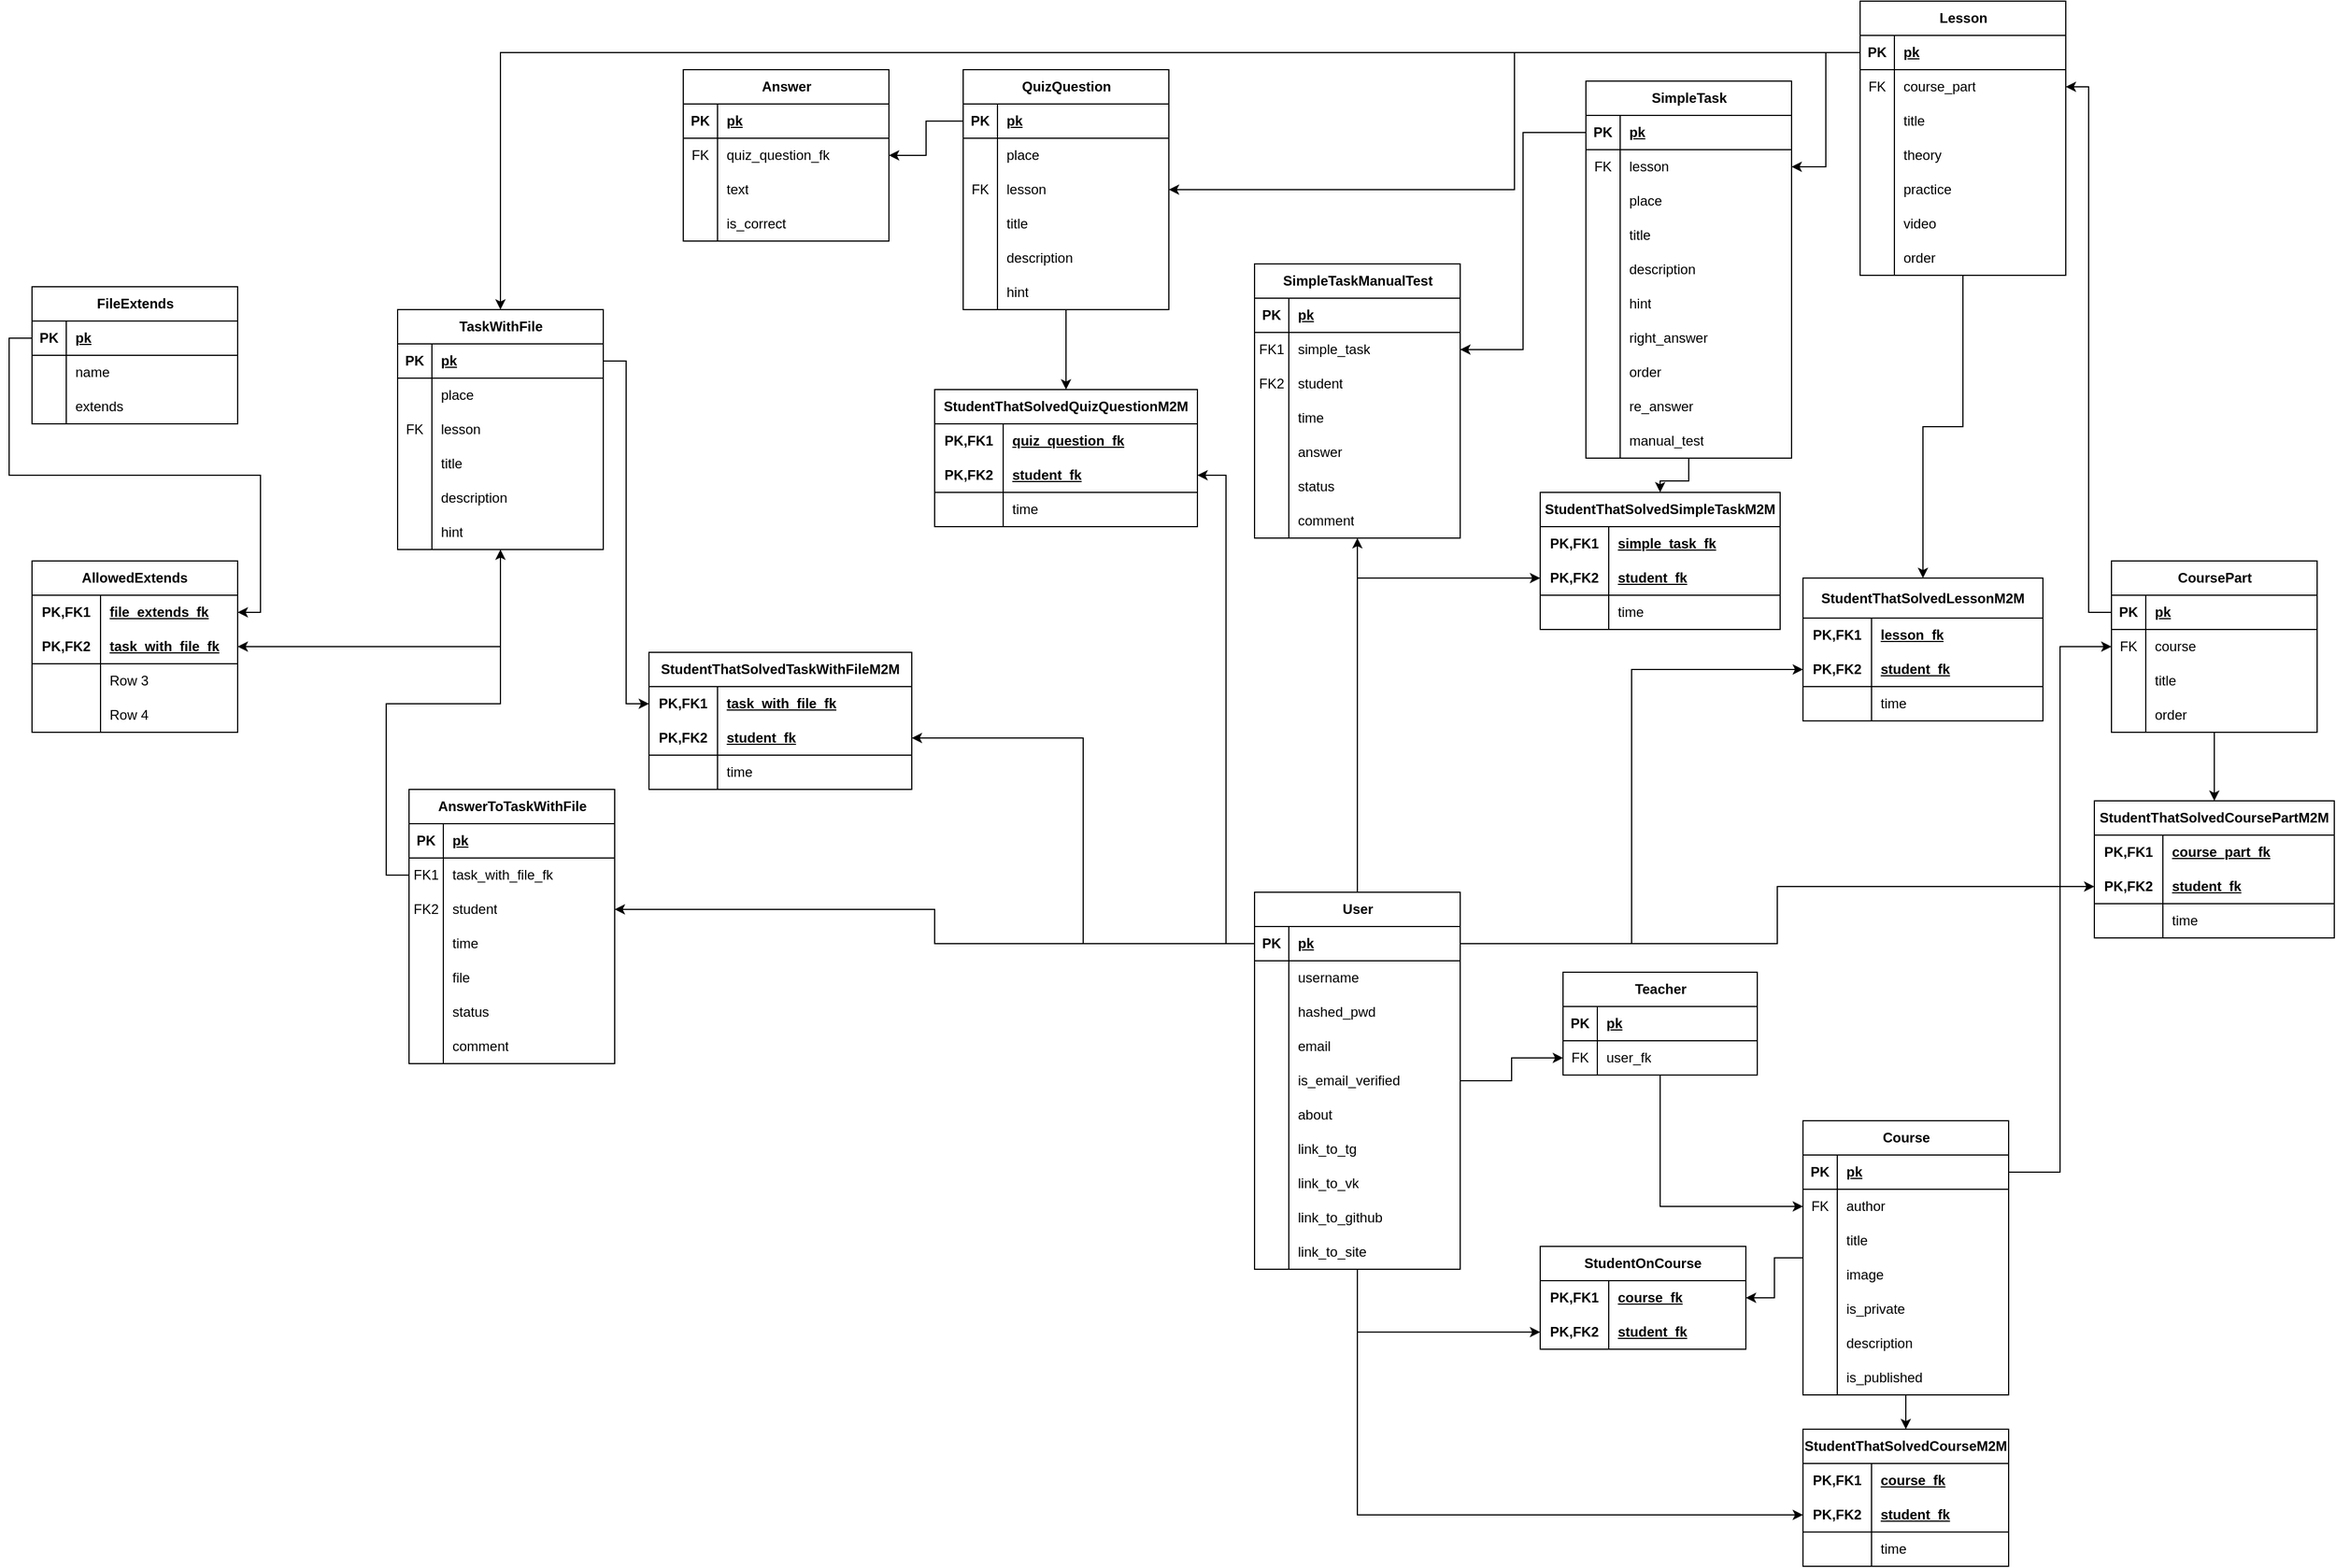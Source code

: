 <mxfile version="24.2.5" type="device">
  <diagram name="Страница — 1" id="YyB0kuaD2LMxFjVZ1RhF">
    <mxGraphModel dx="4506" dy="2739" grid="1" gridSize="10" guides="1" tooltips="1" connect="1" arrows="1" fold="1" page="1" pageScale="1" pageWidth="827" pageHeight="1169" math="0" shadow="0">
      <root>
        <mxCell id="0" />
        <mxCell id="1" parent="0" />
        <mxCell id="7NnXcnj5eJduEVwI1SZE-46" style="edgeStyle=orthogonalEdgeStyle;rounded=0;orthogonalLoop=1;jettySize=auto;html=1;" edge="1" parent="1" source="7NnXcnj5eJduEVwI1SZE-1" target="7NnXcnj5eJduEVwI1SZE-36">
          <mxGeometry relative="1" as="geometry" />
        </mxCell>
        <mxCell id="7NnXcnj5eJduEVwI1SZE-85" style="edgeStyle=orthogonalEdgeStyle;rounded=0;orthogonalLoop=1;jettySize=auto;html=1;" edge="1" parent="1" source="7NnXcnj5eJduEVwI1SZE-1" target="7NnXcnj5eJduEVwI1SZE-74">
          <mxGeometry relative="1" as="geometry" />
        </mxCell>
        <mxCell id="7NnXcnj5eJduEVwI1SZE-115" style="edgeStyle=orthogonalEdgeStyle;rounded=0;orthogonalLoop=1;jettySize=auto;html=1;" edge="1" parent="1" source="7NnXcnj5eJduEVwI1SZE-1" target="7NnXcnj5eJduEVwI1SZE-102">
          <mxGeometry relative="1" as="geometry" />
        </mxCell>
        <mxCell id="7NnXcnj5eJduEVwI1SZE-224" style="edgeStyle=orthogonalEdgeStyle;rounded=0;orthogonalLoop=1;jettySize=auto;html=1;" edge="1" parent="1" source="7NnXcnj5eJduEVwI1SZE-1" target="7NnXcnj5eJduEVwI1SZE-215">
          <mxGeometry relative="1" as="geometry" />
        </mxCell>
        <mxCell id="7NnXcnj5eJduEVwI1SZE-240" style="edgeStyle=orthogonalEdgeStyle;rounded=0;orthogonalLoop=1;jettySize=auto;html=1;" edge="1" parent="1" source="7NnXcnj5eJduEVwI1SZE-1" target="7NnXcnj5eJduEVwI1SZE-225">
          <mxGeometry relative="1" as="geometry" />
        </mxCell>
        <mxCell id="7NnXcnj5eJduEVwI1SZE-1" value="User" style="shape=table;startSize=30;container=1;collapsible=1;childLayout=tableLayout;fixedRows=1;rowLines=0;fontStyle=1;align=center;resizeLast=1;html=1;" vertex="1" parent="1">
          <mxGeometry x="-170" y="40" width="180" height="330" as="geometry" />
        </mxCell>
        <mxCell id="7NnXcnj5eJduEVwI1SZE-2" value="" style="shape=tableRow;horizontal=0;startSize=0;swimlaneHead=0;swimlaneBody=0;fillColor=none;collapsible=0;dropTarget=0;points=[[0,0.5],[1,0.5]];portConstraint=eastwest;top=0;left=0;right=0;bottom=1;" vertex="1" parent="7NnXcnj5eJduEVwI1SZE-1">
          <mxGeometry y="30" width="180" height="30" as="geometry" />
        </mxCell>
        <mxCell id="7NnXcnj5eJduEVwI1SZE-3" value="PK" style="shape=partialRectangle;connectable=0;fillColor=none;top=0;left=0;bottom=0;right=0;fontStyle=1;overflow=hidden;whiteSpace=wrap;html=1;" vertex="1" parent="7NnXcnj5eJduEVwI1SZE-2">
          <mxGeometry width="30" height="30" as="geometry">
            <mxRectangle width="30" height="30" as="alternateBounds" />
          </mxGeometry>
        </mxCell>
        <mxCell id="7NnXcnj5eJduEVwI1SZE-4" value="pk" style="shape=partialRectangle;connectable=0;fillColor=none;top=0;left=0;bottom=0;right=0;align=left;spacingLeft=6;fontStyle=5;overflow=hidden;whiteSpace=wrap;html=1;" vertex="1" parent="7NnXcnj5eJduEVwI1SZE-2">
          <mxGeometry x="30" width="150" height="30" as="geometry">
            <mxRectangle width="150" height="30" as="alternateBounds" />
          </mxGeometry>
        </mxCell>
        <mxCell id="7NnXcnj5eJduEVwI1SZE-5" value="" style="shape=tableRow;horizontal=0;startSize=0;swimlaneHead=0;swimlaneBody=0;fillColor=none;collapsible=0;dropTarget=0;points=[[0,0.5],[1,0.5]];portConstraint=eastwest;top=0;left=0;right=0;bottom=0;" vertex="1" parent="7NnXcnj5eJduEVwI1SZE-1">
          <mxGeometry y="60" width="180" height="30" as="geometry" />
        </mxCell>
        <mxCell id="7NnXcnj5eJduEVwI1SZE-6" value="" style="shape=partialRectangle;connectable=0;fillColor=none;top=0;left=0;bottom=0;right=0;editable=1;overflow=hidden;whiteSpace=wrap;html=1;" vertex="1" parent="7NnXcnj5eJduEVwI1SZE-5">
          <mxGeometry width="30" height="30" as="geometry">
            <mxRectangle width="30" height="30" as="alternateBounds" />
          </mxGeometry>
        </mxCell>
        <mxCell id="7NnXcnj5eJduEVwI1SZE-7" value="username" style="shape=partialRectangle;connectable=0;fillColor=none;top=0;left=0;bottom=0;right=0;align=left;spacingLeft=6;overflow=hidden;whiteSpace=wrap;html=1;" vertex="1" parent="7NnXcnj5eJduEVwI1SZE-5">
          <mxGeometry x="30" width="150" height="30" as="geometry">
            <mxRectangle width="150" height="30" as="alternateBounds" />
          </mxGeometry>
        </mxCell>
        <mxCell id="7NnXcnj5eJduEVwI1SZE-250" value="" style="shape=tableRow;horizontal=0;startSize=0;swimlaneHead=0;swimlaneBody=0;fillColor=none;collapsible=0;dropTarget=0;points=[[0,0.5],[1,0.5]];portConstraint=eastwest;top=0;left=0;right=0;bottom=0;" vertex="1" parent="7NnXcnj5eJduEVwI1SZE-1">
          <mxGeometry y="90" width="180" height="30" as="geometry" />
        </mxCell>
        <mxCell id="7NnXcnj5eJduEVwI1SZE-251" value="" style="shape=partialRectangle;connectable=0;fillColor=none;top=0;left=0;bottom=0;right=0;editable=1;overflow=hidden;whiteSpace=wrap;html=1;" vertex="1" parent="7NnXcnj5eJduEVwI1SZE-250">
          <mxGeometry width="30" height="30" as="geometry">
            <mxRectangle width="30" height="30" as="alternateBounds" />
          </mxGeometry>
        </mxCell>
        <mxCell id="7NnXcnj5eJduEVwI1SZE-252" value="hashed_pwd" style="shape=partialRectangle;connectable=0;fillColor=none;top=0;left=0;bottom=0;right=0;align=left;spacingLeft=6;overflow=hidden;whiteSpace=wrap;html=1;" vertex="1" parent="7NnXcnj5eJduEVwI1SZE-250">
          <mxGeometry x="30" width="150" height="30" as="geometry">
            <mxRectangle width="150" height="30" as="alternateBounds" />
          </mxGeometry>
        </mxCell>
        <mxCell id="7NnXcnj5eJduEVwI1SZE-8" value="" style="shape=tableRow;horizontal=0;startSize=0;swimlaneHead=0;swimlaneBody=0;fillColor=none;collapsible=0;dropTarget=0;points=[[0,0.5],[1,0.5]];portConstraint=eastwest;top=0;left=0;right=0;bottom=0;" vertex="1" parent="7NnXcnj5eJduEVwI1SZE-1">
          <mxGeometry y="120" width="180" height="30" as="geometry" />
        </mxCell>
        <mxCell id="7NnXcnj5eJduEVwI1SZE-9" value="" style="shape=partialRectangle;connectable=0;fillColor=none;top=0;left=0;bottom=0;right=0;editable=1;overflow=hidden;whiteSpace=wrap;html=1;" vertex="1" parent="7NnXcnj5eJduEVwI1SZE-8">
          <mxGeometry width="30" height="30" as="geometry">
            <mxRectangle width="30" height="30" as="alternateBounds" />
          </mxGeometry>
        </mxCell>
        <mxCell id="7NnXcnj5eJduEVwI1SZE-10" value="email" style="shape=partialRectangle;connectable=0;fillColor=none;top=0;left=0;bottom=0;right=0;align=left;spacingLeft=6;overflow=hidden;whiteSpace=wrap;html=1;" vertex="1" parent="7NnXcnj5eJduEVwI1SZE-8">
          <mxGeometry x="30" width="150" height="30" as="geometry">
            <mxRectangle width="150" height="30" as="alternateBounds" />
          </mxGeometry>
        </mxCell>
        <mxCell id="7NnXcnj5eJduEVwI1SZE-11" value="" style="shape=tableRow;horizontal=0;startSize=0;swimlaneHead=0;swimlaneBody=0;fillColor=none;collapsible=0;dropTarget=0;points=[[0,0.5],[1,0.5]];portConstraint=eastwest;top=0;left=0;right=0;bottom=0;" vertex="1" parent="7NnXcnj5eJduEVwI1SZE-1">
          <mxGeometry y="150" width="180" height="30" as="geometry" />
        </mxCell>
        <mxCell id="7NnXcnj5eJduEVwI1SZE-12" value="" style="shape=partialRectangle;connectable=0;fillColor=none;top=0;left=0;bottom=0;right=0;editable=1;overflow=hidden;whiteSpace=wrap;html=1;" vertex="1" parent="7NnXcnj5eJduEVwI1SZE-11">
          <mxGeometry width="30" height="30" as="geometry">
            <mxRectangle width="30" height="30" as="alternateBounds" />
          </mxGeometry>
        </mxCell>
        <mxCell id="7NnXcnj5eJduEVwI1SZE-13" value="is_email_verified" style="shape=partialRectangle;connectable=0;fillColor=none;top=0;left=0;bottom=0;right=0;align=left;spacingLeft=6;overflow=hidden;whiteSpace=wrap;html=1;" vertex="1" parent="7NnXcnj5eJduEVwI1SZE-11">
          <mxGeometry x="30" width="150" height="30" as="geometry">
            <mxRectangle width="150" height="30" as="alternateBounds" />
          </mxGeometry>
        </mxCell>
        <mxCell id="7NnXcnj5eJduEVwI1SZE-14" value="" style="shape=tableRow;horizontal=0;startSize=0;swimlaneHead=0;swimlaneBody=0;fillColor=none;collapsible=0;dropTarget=0;points=[[0,0.5],[1,0.5]];portConstraint=eastwest;top=0;left=0;right=0;bottom=0;" vertex="1" parent="7NnXcnj5eJduEVwI1SZE-1">
          <mxGeometry y="180" width="180" height="30" as="geometry" />
        </mxCell>
        <mxCell id="7NnXcnj5eJduEVwI1SZE-15" value="" style="shape=partialRectangle;connectable=0;fillColor=none;top=0;left=0;bottom=0;right=0;editable=1;overflow=hidden;whiteSpace=wrap;html=1;" vertex="1" parent="7NnXcnj5eJduEVwI1SZE-14">
          <mxGeometry width="30" height="30" as="geometry">
            <mxRectangle width="30" height="30" as="alternateBounds" />
          </mxGeometry>
        </mxCell>
        <mxCell id="7NnXcnj5eJduEVwI1SZE-16" value="about" style="shape=partialRectangle;connectable=0;fillColor=none;top=0;left=0;bottom=0;right=0;align=left;spacingLeft=6;overflow=hidden;whiteSpace=wrap;html=1;" vertex="1" parent="7NnXcnj5eJduEVwI1SZE-14">
          <mxGeometry x="30" width="150" height="30" as="geometry">
            <mxRectangle width="150" height="30" as="alternateBounds" />
          </mxGeometry>
        </mxCell>
        <mxCell id="7NnXcnj5eJduEVwI1SZE-17" value="" style="shape=tableRow;horizontal=0;startSize=0;swimlaneHead=0;swimlaneBody=0;fillColor=none;collapsible=0;dropTarget=0;points=[[0,0.5],[1,0.5]];portConstraint=eastwest;top=0;left=0;right=0;bottom=0;" vertex="1" parent="7NnXcnj5eJduEVwI1SZE-1">
          <mxGeometry y="210" width="180" height="30" as="geometry" />
        </mxCell>
        <mxCell id="7NnXcnj5eJduEVwI1SZE-18" value="" style="shape=partialRectangle;connectable=0;fillColor=none;top=0;left=0;bottom=0;right=0;editable=1;overflow=hidden;whiteSpace=wrap;html=1;" vertex="1" parent="7NnXcnj5eJduEVwI1SZE-17">
          <mxGeometry width="30" height="30" as="geometry">
            <mxRectangle width="30" height="30" as="alternateBounds" />
          </mxGeometry>
        </mxCell>
        <mxCell id="7NnXcnj5eJduEVwI1SZE-19" value="link_to_tg" style="shape=partialRectangle;connectable=0;fillColor=none;top=0;left=0;bottom=0;right=0;align=left;spacingLeft=6;overflow=hidden;whiteSpace=wrap;html=1;" vertex="1" parent="7NnXcnj5eJduEVwI1SZE-17">
          <mxGeometry x="30" width="150" height="30" as="geometry">
            <mxRectangle width="150" height="30" as="alternateBounds" />
          </mxGeometry>
        </mxCell>
        <mxCell id="7NnXcnj5eJduEVwI1SZE-20" value="" style="shape=tableRow;horizontal=0;startSize=0;swimlaneHead=0;swimlaneBody=0;fillColor=none;collapsible=0;dropTarget=0;points=[[0,0.5],[1,0.5]];portConstraint=eastwest;top=0;left=0;right=0;bottom=0;" vertex="1" parent="7NnXcnj5eJduEVwI1SZE-1">
          <mxGeometry y="240" width="180" height="30" as="geometry" />
        </mxCell>
        <mxCell id="7NnXcnj5eJduEVwI1SZE-21" value="" style="shape=partialRectangle;connectable=0;fillColor=none;top=0;left=0;bottom=0;right=0;editable=1;overflow=hidden;whiteSpace=wrap;html=1;" vertex="1" parent="7NnXcnj5eJduEVwI1SZE-20">
          <mxGeometry width="30" height="30" as="geometry">
            <mxRectangle width="30" height="30" as="alternateBounds" />
          </mxGeometry>
        </mxCell>
        <mxCell id="7NnXcnj5eJduEVwI1SZE-22" value="link_to_vk" style="shape=partialRectangle;connectable=0;fillColor=none;top=0;left=0;bottom=0;right=0;align=left;spacingLeft=6;overflow=hidden;whiteSpace=wrap;html=1;" vertex="1" parent="7NnXcnj5eJduEVwI1SZE-20">
          <mxGeometry x="30" width="150" height="30" as="geometry">
            <mxRectangle width="150" height="30" as="alternateBounds" />
          </mxGeometry>
        </mxCell>
        <mxCell id="7NnXcnj5eJduEVwI1SZE-23" value="" style="shape=tableRow;horizontal=0;startSize=0;swimlaneHead=0;swimlaneBody=0;fillColor=none;collapsible=0;dropTarget=0;points=[[0,0.5],[1,0.5]];portConstraint=eastwest;top=0;left=0;right=0;bottom=0;" vertex="1" parent="7NnXcnj5eJduEVwI1SZE-1">
          <mxGeometry y="270" width="180" height="30" as="geometry" />
        </mxCell>
        <mxCell id="7NnXcnj5eJduEVwI1SZE-24" value="" style="shape=partialRectangle;connectable=0;fillColor=none;top=0;left=0;bottom=0;right=0;editable=1;overflow=hidden;whiteSpace=wrap;html=1;" vertex="1" parent="7NnXcnj5eJduEVwI1SZE-23">
          <mxGeometry width="30" height="30" as="geometry">
            <mxRectangle width="30" height="30" as="alternateBounds" />
          </mxGeometry>
        </mxCell>
        <mxCell id="7NnXcnj5eJduEVwI1SZE-25" value="link_to_github" style="shape=partialRectangle;connectable=0;fillColor=none;top=0;left=0;bottom=0;right=0;align=left;spacingLeft=6;overflow=hidden;whiteSpace=wrap;html=1;" vertex="1" parent="7NnXcnj5eJduEVwI1SZE-23">
          <mxGeometry x="30" width="150" height="30" as="geometry">
            <mxRectangle width="150" height="30" as="alternateBounds" />
          </mxGeometry>
        </mxCell>
        <mxCell id="7NnXcnj5eJduEVwI1SZE-29" value="" style="shape=tableRow;horizontal=0;startSize=0;swimlaneHead=0;swimlaneBody=0;fillColor=none;collapsible=0;dropTarget=0;points=[[0,0.5],[1,0.5]];portConstraint=eastwest;top=0;left=0;right=0;bottom=0;" vertex="1" parent="7NnXcnj5eJduEVwI1SZE-1">
          <mxGeometry y="300" width="180" height="30" as="geometry" />
        </mxCell>
        <mxCell id="7NnXcnj5eJduEVwI1SZE-30" value="" style="shape=partialRectangle;connectable=0;fillColor=none;top=0;left=0;bottom=0;right=0;editable=1;overflow=hidden;whiteSpace=wrap;html=1;" vertex="1" parent="7NnXcnj5eJduEVwI1SZE-29">
          <mxGeometry width="30" height="30" as="geometry">
            <mxRectangle width="30" height="30" as="alternateBounds" />
          </mxGeometry>
        </mxCell>
        <mxCell id="7NnXcnj5eJduEVwI1SZE-31" value="link_to_site" style="shape=partialRectangle;connectable=0;fillColor=none;top=0;left=0;bottom=0;right=0;align=left;spacingLeft=6;overflow=hidden;whiteSpace=wrap;html=1;" vertex="1" parent="7NnXcnj5eJduEVwI1SZE-29">
          <mxGeometry x="30" width="150" height="30" as="geometry">
            <mxRectangle width="150" height="30" as="alternateBounds" />
          </mxGeometry>
        </mxCell>
        <mxCell id="7NnXcnj5eJduEVwI1SZE-60" style="edgeStyle=orthogonalEdgeStyle;rounded=0;orthogonalLoop=1;jettySize=auto;html=1;" edge="1" parent="1" source="7NnXcnj5eJduEVwI1SZE-32" target="7NnXcnj5eJduEVwI1SZE-51">
          <mxGeometry relative="1" as="geometry" />
        </mxCell>
        <mxCell id="7NnXcnj5eJduEVwI1SZE-32" value="Teacher" style="shape=table;startSize=30;container=1;collapsible=1;childLayout=tableLayout;fixedRows=1;rowLines=0;fontStyle=1;align=center;resizeLast=1;html=1;" vertex="1" parent="1">
          <mxGeometry x="100" y="110" width="170" height="90" as="geometry" />
        </mxCell>
        <mxCell id="7NnXcnj5eJduEVwI1SZE-33" value="" style="shape=tableRow;horizontal=0;startSize=0;swimlaneHead=0;swimlaneBody=0;fillColor=none;collapsible=0;dropTarget=0;points=[[0,0.5],[1,0.5]];portConstraint=eastwest;top=0;left=0;right=0;bottom=1;" vertex="1" parent="7NnXcnj5eJduEVwI1SZE-32">
          <mxGeometry y="30" width="170" height="30" as="geometry" />
        </mxCell>
        <mxCell id="7NnXcnj5eJduEVwI1SZE-34" value="PK" style="shape=partialRectangle;connectable=0;fillColor=none;top=0;left=0;bottom=0;right=0;fontStyle=1;overflow=hidden;whiteSpace=wrap;html=1;" vertex="1" parent="7NnXcnj5eJduEVwI1SZE-33">
          <mxGeometry width="30" height="30" as="geometry">
            <mxRectangle width="30" height="30" as="alternateBounds" />
          </mxGeometry>
        </mxCell>
        <mxCell id="7NnXcnj5eJduEVwI1SZE-35" value="pk" style="shape=partialRectangle;connectable=0;fillColor=none;top=0;left=0;bottom=0;right=0;align=left;spacingLeft=6;fontStyle=5;overflow=hidden;whiteSpace=wrap;html=1;" vertex="1" parent="7NnXcnj5eJduEVwI1SZE-33">
          <mxGeometry x="30" width="140" height="30" as="geometry">
            <mxRectangle width="140" height="30" as="alternateBounds" />
          </mxGeometry>
        </mxCell>
        <mxCell id="7NnXcnj5eJduEVwI1SZE-36" value="" style="shape=tableRow;horizontal=0;startSize=0;swimlaneHead=0;swimlaneBody=0;fillColor=none;collapsible=0;dropTarget=0;points=[[0,0.5],[1,0.5]];portConstraint=eastwest;top=0;left=0;right=0;bottom=0;" vertex="1" parent="7NnXcnj5eJduEVwI1SZE-32">
          <mxGeometry y="60" width="170" height="30" as="geometry" />
        </mxCell>
        <mxCell id="7NnXcnj5eJduEVwI1SZE-37" value="FK" style="shape=partialRectangle;connectable=0;fillColor=none;top=0;left=0;bottom=0;right=0;editable=1;overflow=hidden;whiteSpace=wrap;html=1;" vertex="1" parent="7NnXcnj5eJduEVwI1SZE-36">
          <mxGeometry width="30" height="30" as="geometry">
            <mxRectangle width="30" height="30" as="alternateBounds" />
          </mxGeometry>
        </mxCell>
        <mxCell id="7NnXcnj5eJduEVwI1SZE-38" value="user_fk" style="shape=partialRectangle;connectable=0;fillColor=none;top=0;left=0;bottom=0;right=0;align=left;spacingLeft=6;overflow=hidden;whiteSpace=wrap;html=1;" vertex="1" parent="7NnXcnj5eJduEVwI1SZE-36">
          <mxGeometry x="30" width="140" height="30" as="geometry">
            <mxRectangle width="140" height="30" as="alternateBounds" />
          </mxGeometry>
        </mxCell>
        <mxCell id="7NnXcnj5eJduEVwI1SZE-84" style="edgeStyle=orthogonalEdgeStyle;rounded=0;orthogonalLoop=1;jettySize=auto;html=1;" edge="1" parent="1" source="7NnXcnj5eJduEVwI1SZE-47" target="7NnXcnj5eJduEVwI1SZE-71">
          <mxGeometry relative="1" as="geometry" />
        </mxCell>
        <mxCell id="7NnXcnj5eJduEVwI1SZE-114" style="edgeStyle=orthogonalEdgeStyle;rounded=0;orthogonalLoop=1;jettySize=auto;html=1;" edge="1" parent="1" source="7NnXcnj5eJduEVwI1SZE-47" target="7NnXcnj5eJduEVwI1SZE-98">
          <mxGeometry relative="1" as="geometry" />
        </mxCell>
        <mxCell id="7NnXcnj5eJduEVwI1SZE-47" value="Course" style="shape=table;startSize=30;container=1;collapsible=1;childLayout=tableLayout;fixedRows=1;rowLines=0;fontStyle=1;align=center;resizeLast=1;html=1;" vertex="1" parent="1">
          <mxGeometry x="310" y="240" width="180" height="240" as="geometry" />
        </mxCell>
        <mxCell id="7NnXcnj5eJduEVwI1SZE-48" value="" style="shape=tableRow;horizontal=0;startSize=0;swimlaneHead=0;swimlaneBody=0;fillColor=none;collapsible=0;dropTarget=0;points=[[0,0.5],[1,0.5]];portConstraint=eastwest;top=0;left=0;right=0;bottom=1;" vertex="1" parent="7NnXcnj5eJduEVwI1SZE-47">
          <mxGeometry y="30" width="180" height="30" as="geometry" />
        </mxCell>
        <mxCell id="7NnXcnj5eJduEVwI1SZE-49" value="PK" style="shape=partialRectangle;connectable=0;fillColor=none;top=0;left=0;bottom=0;right=0;fontStyle=1;overflow=hidden;whiteSpace=wrap;html=1;" vertex="1" parent="7NnXcnj5eJduEVwI1SZE-48">
          <mxGeometry width="30" height="30" as="geometry">
            <mxRectangle width="30" height="30" as="alternateBounds" />
          </mxGeometry>
        </mxCell>
        <mxCell id="7NnXcnj5eJduEVwI1SZE-50" value="pk" style="shape=partialRectangle;connectable=0;fillColor=none;top=0;left=0;bottom=0;right=0;align=left;spacingLeft=6;fontStyle=5;overflow=hidden;whiteSpace=wrap;html=1;" vertex="1" parent="7NnXcnj5eJduEVwI1SZE-48">
          <mxGeometry x="30" width="150" height="30" as="geometry">
            <mxRectangle width="150" height="30" as="alternateBounds" />
          </mxGeometry>
        </mxCell>
        <mxCell id="7NnXcnj5eJduEVwI1SZE-51" value="" style="shape=tableRow;horizontal=0;startSize=0;swimlaneHead=0;swimlaneBody=0;fillColor=none;collapsible=0;dropTarget=0;points=[[0,0.5],[1,0.5]];portConstraint=eastwest;top=0;left=0;right=0;bottom=0;" vertex="1" parent="7NnXcnj5eJduEVwI1SZE-47">
          <mxGeometry y="60" width="180" height="30" as="geometry" />
        </mxCell>
        <mxCell id="7NnXcnj5eJduEVwI1SZE-52" value="FK" style="shape=partialRectangle;connectable=0;fillColor=none;top=0;left=0;bottom=0;right=0;editable=1;overflow=hidden;whiteSpace=wrap;html=1;" vertex="1" parent="7NnXcnj5eJduEVwI1SZE-51">
          <mxGeometry width="30" height="30" as="geometry">
            <mxRectangle width="30" height="30" as="alternateBounds" />
          </mxGeometry>
        </mxCell>
        <mxCell id="7NnXcnj5eJduEVwI1SZE-53" value="author" style="shape=partialRectangle;connectable=0;fillColor=none;top=0;left=0;bottom=0;right=0;align=left;spacingLeft=6;overflow=hidden;whiteSpace=wrap;html=1;" vertex="1" parent="7NnXcnj5eJduEVwI1SZE-51">
          <mxGeometry x="30" width="150" height="30" as="geometry">
            <mxRectangle width="150" height="30" as="alternateBounds" />
          </mxGeometry>
        </mxCell>
        <mxCell id="7NnXcnj5eJduEVwI1SZE-54" value="" style="shape=tableRow;horizontal=0;startSize=0;swimlaneHead=0;swimlaneBody=0;fillColor=none;collapsible=0;dropTarget=0;points=[[0,0.5],[1,0.5]];portConstraint=eastwest;top=0;left=0;right=0;bottom=0;" vertex="1" parent="7NnXcnj5eJduEVwI1SZE-47">
          <mxGeometry y="90" width="180" height="30" as="geometry" />
        </mxCell>
        <mxCell id="7NnXcnj5eJduEVwI1SZE-55" value="" style="shape=partialRectangle;connectable=0;fillColor=none;top=0;left=0;bottom=0;right=0;editable=1;overflow=hidden;whiteSpace=wrap;html=1;" vertex="1" parent="7NnXcnj5eJduEVwI1SZE-54">
          <mxGeometry width="30" height="30" as="geometry">
            <mxRectangle width="30" height="30" as="alternateBounds" />
          </mxGeometry>
        </mxCell>
        <mxCell id="7NnXcnj5eJduEVwI1SZE-56" value="title" style="shape=partialRectangle;connectable=0;fillColor=none;top=0;left=0;bottom=0;right=0;align=left;spacingLeft=6;overflow=hidden;whiteSpace=wrap;html=1;" vertex="1" parent="7NnXcnj5eJduEVwI1SZE-54">
          <mxGeometry x="30" width="150" height="30" as="geometry">
            <mxRectangle width="150" height="30" as="alternateBounds" />
          </mxGeometry>
        </mxCell>
        <mxCell id="7NnXcnj5eJduEVwI1SZE-57" value="" style="shape=tableRow;horizontal=0;startSize=0;swimlaneHead=0;swimlaneBody=0;fillColor=none;collapsible=0;dropTarget=0;points=[[0,0.5],[1,0.5]];portConstraint=eastwest;top=0;left=0;right=0;bottom=0;" vertex="1" parent="7NnXcnj5eJduEVwI1SZE-47">
          <mxGeometry y="120" width="180" height="30" as="geometry" />
        </mxCell>
        <mxCell id="7NnXcnj5eJduEVwI1SZE-58" value="" style="shape=partialRectangle;connectable=0;fillColor=none;top=0;left=0;bottom=0;right=0;editable=1;overflow=hidden;whiteSpace=wrap;html=1;" vertex="1" parent="7NnXcnj5eJduEVwI1SZE-57">
          <mxGeometry width="30" height="30" as="geometry">
            <mxRectangle width="30" height="30" as="alternateBounds" />
          </mxGeometry>
        </mxCell>
        <mxCell id="7NnXcnj5eJduEVwI1SZE-59" value="image" style="shape=partialRectangle;connectable=0;fillColor=none;top=0;left=0;bottom=0;right=0;align=left;spacingLeft=6;overflow=hidden;whiteSpace=wrap;html=1;" vertex="1" parent="7NnXcnj5eJduEVwI1SZE-57">
          <mxGeometry x="30" width="150" height="30" as="geometry">
            <mxRectangle width="150" height="30" as="alternateBounds" />
          </mxGeometry>
        </mxCell>
        <mxCell id="7NnXcnj5eJduEVwI1SZE-61" value="" style="shape=tableRow;horizontal=0;startSize=0;swimlaneHead=0;swimlaneBody=0;fillColor=none;collapsible=0;dropTarget=0;points=[[0,0.5],[1,0.5]];portConstraint=eastwest;top=0;left=0;right=0;bottom=0;" vertex="1" parent="7NnXcnj5eJduEVwI1SZE-47">
          <mxGeometry y="150" width="180" height="30" as="geometry" />
        </mxCell>
        <mxCell id="7NnXcnj5eJduEVwI1SZE-62" value="" style="shape=partialRectangle;connectable=0;fillColor=none;top=0;left=0;bottom=0;right=0;editable=1;overflow=hidden;whiteSpace=wrap;html=1;" vertex="1" parent="7NnXcnj5eJduEVwI1SZE-61">
          <mxGeometry width="30" height="30" as="geometry">
            <mxRectangle width="30" height="30" as="alternateBounds" />
          </mxGeometry>
        </mxCell>
        <mxCell id="7NnXcnj5eJduEVwI1SZE-63" value="is_private" style="shape=partialRectangle;connectable=0;fillColor=none;top=0;left=0;bottom=0;right=0;align=left;spacingLeft=6;overflow=hidden;whiteSpace=wrap;html=1;" vertex="1" parent="7NnXcnj5eJduEVwI1SZE-61">
          <mxGeometry x="30" width="150" height="30" as="geometry">
            <mxRectangle width="150" height="30" as="alternateBounds" />
          </mxGeometry>
        </mxCell>
        <mxCell id="7NnXcnj5eJduEVwI1SZE-64" value="" style="shape=tableRow;horizontal=0;startSize=0;swimlaneHead=0;swimlaneBody=0;fillColor=none;collapsible=0;dropTarget=0;points=[[0,0.5],[1,0.5]];portConstraint=eastwest;top=0;left=0;right=0;bottom=0;" vertex="1" parent="7NnXcnj5eJduEVwI1SZE-47">
          <mxGeometry y="180" width="180" height="30" as="geometry" />
        </mxCell>
        <mxCell id="7NnXcnj5eJduEVwI1SZE-65" value="" style="shape=partialRectangle;connectable=0;fillColor=none;top=0;left=0;bottom=0;right=0;editable=1;overflow=hidden;whiteSpace=wrap;html=1;" vertex="1" parent="7NnXcnj5eJduEVwI1SZE-64">
          <mxGeometry width="30" height="30" as="geometry">
            <mxRectangle width="30" height="30" as="alternateBounds" />
          </mxGeometry>
        </mxCell>
        <mxCell id="7NnXcnj5eJduEVwI1SZE-66" value="description" style="shape=partialRectangle;connectable=0;fillColor=none;top=0;left=0;bottom=0;right=0;align=left;spacingLeft=6;overflow=hidden;whiteSpace=wrap;html=1;" vertex="1" parent="7NnXcnj5eJduEVwI1SZE-64">
          <mxGeometry x="30" width="150" height="30" as="geometry">
            <mxRectangle width="150" height="30" as="alternateBounds" />
          </mxGeometry>
        </mxCell>
        <mxCell id="7NnXcnj5eJduEVwI1SZE-67" value="" style="shape=tableRow;horizontal=0;startSize=0;swimlaneHead=0;swimlaneBody=0;fillColor=none;collapsible=0;dropTarget=0;points=[[0,0.5],[1,0.5]];portConstraint=eastwest;top=0;left=0;right=0;bottom=0;" vertex="1" parent="7NnXcnj5eJduEVwI1SZE-47">
          <mxGeometry y="210" width="180" height="30" as="geometry" />
        </mxCell>
        <mxCell id="7NnXcnj5eJduEVwI1SZE-68" value="" style="shape=partialRectangle;connectable=0;fillColor=none;top=0;left=0;bottom=0;right=0;editable=1;overflow=hidden;whiteSpace=wrap;html=1;" vertex="1" parent="7NnXcnj5eJduEVwI1SZE-67">
          <mxGeometry width="30" height="30" as="geometry">
            <mxRectangle width="30" height="30" as="alternateBounds" />
          </mxGeometry>
        </mxCell>
        <mxCell id="7NnXcnj5eJduEVwI1SZE-69" value="is_published" style="shape=partialRectangle;connectable=0;fillColor=none;top=0;left=0;bottom=0;right=0;align=left;spacingLeft=6;overflow=hidden;whiteSpace=wrap;html=1;" vertex="1" parent="7NnXcnj5eJduEVwI1SZE-67">
          <mxGeometry x="30" width="150" height="30" as="geometry">
            <mxRectangle width="150" height="30" as="alternateBounds" />
          </mxGeometry>
        </mxCell>
        <mxCell id="7NnXcnj5eJduEVwI1SZE-70" value="StudentOnCourse" style="shape=table;startSize=30;container=1;collapsible=1;childLayout=tableLayout;fixedRows=1;rowLines=0;fontStyle=1;align=center;resizeLast=1;html=1;whiteSpace=wrap;" vertex="1" parent="1">
          <mxGeometry x="80" y="350" width="180" height="90" as="geometry" />
        </mxCell>
        <mxCell id="7NnXcnj5eJduEVwI1SZE-71" value="" style="shape=tableRow;horizontal=0;startSize=0;swimlaneHead=0;swimlaneBody=0;fillColor=none;collapsible=0;dropTarget=0;points=[[0,0.5],[1,0.5]];portConstraint=eastwest;top=0;left=0;right=0;bottom=0;html=1;" vertex="1" parent="7NnXcnj5eJduEVwI1SZE-70">
          <mxGeometry y="30" width="180" height="30" as="geometry" />
        </mxCell>
        <mxCell id="7NnXcnj5eJduEVwI1SZE-72" value="PK,FK1" style="shape=partialRectangle;connectable=0;fillColor=none;top=0;left=0;bottom=0;right=0;fontStyle=1;overflow=hidden;html=1;whiteSpace=wrap;" vertex="1" parent="7NnXcnj5eJduEVwI1SZE-71">
          <mxGeometry width="60" height="30" as="geometry">
            <mxRectangle width="60" height="30" as="alternateBounds" />
          </mxGeometry>
        </mxCell>
        <mxCell id="7NnXcnj5eJduEVwI1SZE-73" value="course_fk" style="shape=partialRectangle;connectable=0;fillColor=none;top=0;left=0;bottom=0;right=0;align=left;spacingLeft=6;fontStyle=5;overflow=hidden;html=1;whiteSpace=wrap;" vertex="1" parent="7NnXcnj5eJduEVwI1SZE-71">
          <mxGeometry x="60" width="120" height="30" as="geometry">
            <mxRectangle width="120" height="30" as="alternateBounds" />
          </mxGeometry>
        </mxCell>
        <mxCell id="7NnXcnj5eJduEVwI1SZE-74" value="" style="shape=tableRow;horizontal=0;startSize=0;swimlaneHead=0;swimlaneBody=0;fillColor=none;collapsible=0;dropTarget=0;points=[[0,0.5],[1,0.5]];portConstraint=eastwest;top=0;left=0;right=0;bottom=1;html=1;" vertex="1" parent="7NnXcnj5eJduEVwI1SZE-70">
          <mxGeometry y="60" width="180" height="30" as="geometry" />
        </mxCell>
        <mxCell id="7NnXcnj5eJduEVwI1SZE-75" value="PK,FK2" style="shape=partialRectangle;connectable=0;fillColor=none;top=0;left=0;bottom=0;right=0;fontStyle=1;overflow=hidden;html=1;whiteSpace=wrap;" vertex="1" parent="7NnXcnj5eJduEVwI1SZE-74">
          <mxGeometry width="60" height="30" as="geometry">
            <mxRectangle width="60" height="30" as="alternateBounds" />
          </mxGeometry>
        </mxCell>
        <mxCell id="7NnXcnj5eJduEVwI1SZE-76" value="student_fk" style="shape=partialRectangle;connectable=0;fillColor=none;top=0;left=0;bottom=0;right=0;align=left;spacingLeft=6;fontStyle=5;overflow=hidden;html=1;whiteSpace=wrap;" vertex="1" parent="7NnXcnj5eJduEVwI1SZE-74">
          <mxGeometry x="60" width="120" height="30" as="geometry">
            <mxRectangle width="120" height="30" as="alternateBounds" />
          </mxGeometry>
        </mxCell>
        <mxCell id="7NnXcnj5eJduEVwI1SZE-98" value="StudentThatSolvedCourseM2M" style="shape=table;startSize=30;container=1;collapsible=1;childLayout=tableLayout;fixedRows=1;rowLines=0;fontStyle=1;align=center;resizeLast=1;html=1;whiteSpace=wrap;" vertex="1" parent="1">
          <mxGeometry x="310" y="510" width="180" height="120" as="geometry" />
        </mxCell>
        <mxCell id="7NnXcnj5eJduEVwI1SZE-99" value="" style="shape=tableRow;horizontal=0;startSize=0;swimlaneHead=0;swimlaneBody=0;fillColor=none;collapsible=0;dropTarget=0;points=[[0,0.5],[1,0.5]];portConstraint=eastwest;top=0;left=0;right=0;bottom=0;html=1;" vertex="1" parent="7NnXcnj5eJduEVwI1SZE-98">
          <mxGeometry y="30" width="180" height="30" as="geometry" />
        </mxCell>
        <mxCell id="7NnXcnj5eJduEVwI1SZE-100" value="PK,FK1" style="shape=partialRectangle;connectable=0;fillColor=none;top=0;left=0;bottom=0;right=0;fontStyle=1;overflow=hidden;html=1;whiteSpace=wrap;" vertex="1" parent="7NnXcnj5eJduEVwI1SZE-99">
          <mxGeometry width="60" height="30" as="geometry">
            <mxRectangle width="60" height="30" as="alternateBounds" />
          </mxGeometry>
        </mxCell>
        <mxCell id="7NnXcnj5eJduEVwI1SZE-101" value="course_fk" style="shape=partialRectangle;connectable=0;fillColor=none;top=0;left=0;bottom=0;right=0;align=left;spacingLeft=6;fontStyle=5;overflow=hidden;html=1;whiteSpace=wrap;" vertex="1" parent="7NnXcnj5eJduEVwI1SZE-99">
          <mxGeometry x="60" width="120" height="30" as="geometry">
            <mxRectangle width="120" height="30" as="alternateBounds" />
          </mxGeometry>
        </mxCell>
        <mxCell id="7NnXcnj5eJduEVwI1SZE-102" value="" style="shape=tableRow;horizontal=0;startSize=0;swimlaneHead=0;swimlaneBody=0;fillColor=none;collapsible=0;dropTarget=0;points=[[0,0.5],[1,0.5]];portConstraint=eastwest;top=0;left=0;right=0;bottom=1;html=1;" vertex="1" parent="7NnXcnj5eJduEVwI1SZE-98">
          <mxGeometry y="60" width="180" height="30" as="geometry" />
        </mxCell>
        <mxCell id="7NnXcnj5eJduEVwI1SZE-103" value="PK,FK2" style="shape=partialRectangle;connectable=0;fillColor=none;top=0;left=0;bottom=0;right=0;fontStyle=1;overflow=hidden;html=1;whiteSpace=wrap;" vertex="1" parent="7NnXcnj5eJduEVwI1SZE-102">
          <mxGeometry width="60" height="30" as="geometry">
            <mxRectangle width="60" height="30" as="alternateBounds" />
          </mxGeometry>
        </mxCell>
        <mxCell id="7NnXcnj5eJduEVwI1SZE-104" value="student_fk" style="shape=partialRectangle;connectable=0;fillColor=none;top=0;left=0;bottom=0;right=0;align=left;spacingLeft=6;fontStyle=5;overflow=hidden;html=1;whiteSpace=wrap;" vertex="1" parent="7NnXcnj5eJduEVwI1SZE-102">
          <mxGeometry x="60" width="120" height="30" as="geometry">
            <mxRectangle width="120" height="30" as="alternateBounds" />
          </mxGeometry>
        </mxCell>
        <mxCell id="7NnXcnj5eJduEVwI1SZE-105" value="" style="shape=tableRow;horizontal=0;startSize=0;swimlaneHead=0;swimlaneBody=0;fillColor=none;collapsible=0;dropTarget=0;points=[[0,0.5],[1,0.5]];portConstraint=eastwest;top=0;left=0;right=0;bottom=0;html=1;" vertex="1" parent="7NnXcnj5eJduEVwI1SZE-98">
          <mxGeometry y="90" width="180" height="30" as="geometry" />
        </mxCell>
        <mxCell id="7NnXcnj5eJduEVwI1SZE-106" value="" style="shape=partialRectangle;connectable=0;fillColor=none;top=0;left=0;bottom=0;right=0;editable=1;overflow=hidden;html=1;whiteSpace=wrap;" vertex="1" parent="7NnXcnj5eJduEVwI1SZE-105">
          <mxGeometry width="60" height="30" as="geometry">
            <mxRectangle width="60" height="30" as="alternateBounds" />
          </mxGeometry>
        </mxCell>
        <mxCell id="7NnXcnj5eJduEVwI1SZE-107" value="time" style="shape=partialRectangle;connectable=0;fillColor=none;top=0;left=0;bottom=0;right=0;align=left;spacingLeft=6;overflow=hidden;html=1;whiteSpace=wrap;" vertex="1" parent="7NnXcnj5eJduEVwI1SZE-105">
          <mxGeometry x="60" width="120" height="30" as="geometry">
            <mxRectangle width="120" height="30" as="alternateBounds" />
          </mxGeometry>
        </mxCell>
        <mxCell id="7NnXcnj5eJduEVwI1SZE-140" style="edgeStyle=orthogonalEdgeStyle;rounded=0;orthogonalLoop=1;jettySize=auto;html=1;" edge="1" parent="1" source="7NnXcnj5eJduEVwI1SZE-116" target="7NnXcnj5eJduEVwI1SZE-130">
          <mxGeometry relative="1" as="geometry" />
        </mxCell>
        <mxCell id="7NnXcnj5eJduEVwI1SZE-116" value="CoursePart" style="shape=table;startSize=30;container=1;collapsible=1;childLayout=tableLayout;fixedRows=1;rowLines=0;fontStyle=1;align=center;resizeLast=1;html=1;" vertex="1" parent="1">
          <mxGeometry x="580" y="-250" width="180" height="150" as="geometry" />
        </mxCell>
        <mxCell id="7NnXcnj5eJduEVwI1SZE-117" value="" style="shape=tableRow;horizontal=0;startSize=0;swimlaneHead=0;swimlaneBody=0;fillColor=none;collapsible=0;dropTarget=0;points=[[0,0.5],[1,0.5]];portConstraint=eastwest;top=0;left=0;right=0;bottom=1;" vertex="1" parent="7NnXcnj5eJduEVwI1SZE-116">
          <mxGeometry y="30" width="180" height="30" as="geometry" />
        </mxCell>
        <mxCell id="7NnXcnj5eJduEVwI1SZE-118" value="PK" style="shape=partialRectangle;connectable=0;fillColor=none;top=0;left=0;bottom=0;right=0;fontStyle=1;overflow=hidden;whiteSpace=wrap;html=1;" vertex="1" parent="7NnXcnj5eJduEVwI1SZE-117">
          <mxGeometry width="30" height="30" as="geometry">
            <mxRectangle width="30" height="30" as="alternateBounds" />
          </mxGeometry>
        </mxCell>
        <mxCell id="7NnXcnj5eJduEVwI1SZE-119" value="pk" style="shape=partialRectangle;connectable=0;fillColor=none;top=0;left=0;bottom=0;right=0;align=left;spacingLeft=6;fontStyle=5;overflow=hidden;whiteSpace=wrap;html=1;" vertex="1" parent="7NnXcnj5eJduEVwI1SZE-117">
          <mxGeometry x="30" width="150" height="30" as="geometry">
            <mxRectangle width="150" height="30" as="alternateBounds" />
          </mxGeometry>
        </mxCell>
        <mxCell id="7NnXcnj5eJduEVwI1SZE-120" value="" style="shape=tableRow;horizontal=0;startSize=0;swimlaneHead=0;swimlaneBody=0;fillColor=none;collapsible=0;dropTarget=0;points=[[0,0.5],[1,0.5]];portConstraint=eastwest;top=0;left=0;right=0;bottom=0;" vertex="1" parent="7NnXcnj5eJduEVwI1SZE-116">
          <mxGeometry y="60" width="180" height="30" as="geometry" />
        </mxCell>
        <mxCell id="7NnXcnj5eJduEVwI1SZE-121" value="FK" style="shape=partialRectangle;connectable=0;fillColor=none;top=0;left=0;bottom=0;right=0;editable=1;overflow=hidden;whiteSpace=wrap;html=1;" vertex="1" parent="7NnXcnj5eJduEVwI1SZE-120">
          <mxGeometry width="30" height="30" as="geometry">
            <mxRectangle width="30" height="30" as="alternateBounds" />
          </mxGeometry>
        </mxCell>
        <mxCell id="7NnXcnj5eJduEVwI1SZE-122" value="course" style="shape=partialRectangle;connectable=0;fillColor=none;top=0;left=0;bottom=0;right=0;align=left;spacingLeft=6;overflow=hidden;whiteSpace=wrap;html=1;" vertex="1" parent="7NnXcnj5eJduEVwI1SZE-120">
          <mxGeometry x="30" width="150" height="30" as="geometry">
            <mxRectangle width="150" height="30" as="alternateBounds" />
          </mxGeometry>
        </mxCell>
        <mxCell id="7NnXcnj5eJduEVwI1SZE-123" value="" style="shape=tableRow;horizontal=0;startSize=0;swimlaneHead=0;swimlaneBody=0;fillColor=none;collapsible=0;dropTarget=0;points=[[0,0.5],[1,0.5]];portConstraint=eastwest;top=0;left=0;right=0;bottom=0;" vertex="1" parent="7NnXcnj5eJduEVwI1SZE-116">
          <mxGeometry y="90" width="180" height="30" as="geometry" />
        </mxCell>
        <mxCell id="7NnXcnj5eJduEVwI1SZE-124" value="" style="shape=partialRectangle;connectable=0;fillColor=none;top=0;left=0;bottom=0;right=0;editable=1;overflow=hidden;whiteSpace=wrap;html=1;" vertex="1" parent="7NnXcnj5eJduEVwI1SZE-123">
          <mxGeometry width="30" height="30" as="geometry">
            <mxRectangle width="30" height="30" as="alternateBounds" />
          </mxGeometry>
        </mxCell>
        <mxCell id="7NnXcnj5eJduEVwI1SZE-125" value="title" style="shape=partialRectangle;connectable=0;fillColor=none;top=0;left=0;bottom=0;right=0;align=left;spacingLeft=6;overflow=hidden;whiteSpace=wrap;html=1;" vertex="1" parent="7NnXcnj5eJduEVwI1SZE-123">
          <mxGeometry x="30" width="150" height="30" as="geometry">
            <mxRectangle width="150" height="30" as="alternateBounds" />
          </mxGeometry>
        </mxCell>
        <mxCell id="7NnXcnj5eJduEVwI1SZE-126" value="" style="shape=tableRow;horizontal=0;startSize=0;swimlaneHead=0;swimlaneBody=0;fillColor=none;collapsible=0;dropTarget=0;points=[[0,0.5],[1,0.5]];portConstraint=eastwest;top=0;left=0;right=0;bottom=0;" vertex="1" parent="7NnXcnj5eJduEVwI1SZE-116">
          <mxGeometry y="120" width="180" height="30" as="geometry" />
        </mxCell>
        <mxCell id="7NnXcnj5eJduEVwI1SZE-127" value="" style="shape=partialRectangle;connectable=0;fillColor=none;top=0;left=0;bottom=0;right=0;editable=1;overflow=hidden;whiteSpace=wrap;html=1;" vertex="1" parent="7NnXcnj5eJduEVwI1SZE-126">
          <mxGeometry width="30" height="30" as="geometry">
            <mxRectangle width="30" height="30" as="alternateBounds" />
          </mxGeometry>
        </mxCell>
        <mxCell id="7NnXcnj5eJduEVwI1SZE-128" value="order" style="shape=partialRectangle;connectable=0;fillColor=none;top=0;left=0;bottom=0;right=0;align=left;spacingLeft=6;overflow=hidden;whiteSpace=wrap;html=1;" vertex="1" parent="7NnXcnj5eJduEVwI1SZE-126">
          <mxGeometry x="30" width="150" height="30" as="geometry">
            <mxRectangle width="150" height="30" as="alternateBounds" />
          </mxGeometry>
        </mxCell>
        <mxCell id="7NnXcnj5eJduEVwI1SZE-129" style="edgeStyle=orthogonalEdgeStyle;rounded=0;orthogonalLoop=1;jettySize=auto;html=1;" edge="1" parent="1" source="7NnXcnj5eJduEVwI1SZE-48" target="7NnXcnj5eJduEVwI1SZE-120">
          <mxGeometry relative="1" as="geometry" />
        </mxCell>
        <mxCell id="7NnXcnj5eJduEVwI1SZE-130" value="StudentThatSolvedCoursePartM2M" style="shape=table;startSize=30;container=1;collapsible=1;childLayout=tableLayout;fixedRows=1;rowLines=0;fontStyle=1;align=center;resizeLast=1;html=1;whiteSpace=wrap;" vertex="1" parent="1">
          <mxGeometry x="565" y="-40" width="210" height="120" as="geometry" />
        </mxCell>
        <mxCell id="7NnXcnj5eJduEVwI1SZE-131" value="" style="shape=tableRow;horizontal=0;startSize=0;swimlaneHead=0;swimlaneBody=0;fillColor=none;collapsible=0;dropTarget=0;points=[[0,0.5],[1,0.5]];portConstraint=eastwest;top=0;left=0;right=0;bottom=0;html=1;" vertex="1" parent="7NnXcnj5eJduEVwI1SZE-130">
          <mxGeometry y="30" width="210" height="30" as="geometry" />
        </mxCell>
        <mxCell id="7NnXcnj5eJduEVwI1SZE-132" value="PK,FK1" style="shape=partialRectangle;connectable=0;fillColor=none;top=0;left=0;bottom=0;right=0;fontStyle=1;overflow=hidden;html=1;whiteSpace=wrap;" vertex="1" parent="7NnXcnj5eJduEVwI1SZE-131">
          <mxGeometry width="60" height="30" as="geometry">
            <mxRectangle width="60" height="30" as="alternateBounds" />
          </mxGeometry>
        </mxCell>
        <mxCell id="7NnXcnj5eJduEVwI1SZE-133" value="course_part_fk" style="shape=partialRectangle;connectable=0;fillColor=none;top=0;left=0;bottom=0;right=0;align=left;spacingLeft=6;fontStyle=5;overflow=hidden;html=1;whiteSpace=wrap;" vertex="1" parent="7NnXcnj5eJduEVwI1SZE-131">
          <mxGeometry x="60" width="150" height="30" as="geometry">
            <mxRectangle width="150" height="30" as="alternateBounds" />
          </mxGeometry>
        </mxCell>
        <mxCell id="7NnXcnj5eJduEVwI1SZE-134" value="" style="shape=tableRow;horizontal=0;startSize=0;swimlaneHead=0;swimlaneBody=0;fillColor=none;collapsible=0;dropTarget=0;points=[[0,0.5],[1,0.5]];portConstraint=eastwest;top=0;left=0;right=0;bottom=1;html=1;" vertex="1" parent="7NnXcnj5eJduEVwI1SZE-130">
          <mxGeometry y="60" width="210" height="30" as="geometry" />
        </mxCell>
        <mxCell id="7NnXcnj5eJduEVwI1SZE-135" value="PK,FK2" style="shape=partialRectangle;connectable=0;fillColor=none;top=0;left=0;bottom=0;right=0;fontStyle=1;overflow=hidden;html=1;whiteSpace=wrap;" vertex="1" parent="7NnXcnj5eJduEVwI1SZE-134">
          <mxGeometry width="60" height="30" as="geometry">
            <mxRectangle width="60" height="30" as="alternateBounds" />
          </mxGeometry>
        </mxCell>
        <mxCell id="7NnXcnj5eJduEVwI1SZE-136" value="student_fk" style="shape=partialRectangle;connectable=0;fillColor=none;top=0;left=0;bottom=0;right=0;align=left;spacingLeft=6;fontStyle=5;overflow=hidden;html=1;whiteSpace=wrap;" vertex="1" parent="7NnXcnj5eJduEVwI1SZE-134">
          <mxGeometry x="60" width="150" height="30" as="geometry">
            <mxRectangle width="150" height="30" as="alternateBounds" />
          </mxGeometry>
        </mxCell>
        <mxCell id="7NnXcnj5eJduEVwI1SZE-137" value="" style="shape=tableRow;horizontal=0;startSize=0;swimlaneHead=0;swimlaneBody=0;fillColor=none;collapsible=0;dropTarget=0;points=[[0,0.5],[1,0.5]];portConstraint=eastwest;top=0;left=0;right=0;bottom=0;html=1;" vertex="1" parent="7NnXcnj5eJduEVwI1SZE-130">
          <mxGeometry y="90" width="210" height="30" as="geometry" />
        </mxCell>
        <mxCell id="7NnXcnj5eJduEVwI1SZE-138" value="" style="shape=partialRectangle;connectable=0;fillColor=none;top=0;left=0;bottom=0;right=0;editable=1;overflow=hidden;html=1;whiteSpace=wrap;" vertex="1" parent="7NnXcnj5eJduEVwI1SZE-137">
          <mxGeometry width="60" height="30" as="geometry">
            <mxRectangle width="60" height="30" as="alternateBounds" />
          </mxGeometry>
        </mxCell>
        <mxCell id="7NnXcnj5eJduEVwI1SZE-139" value="time" style="shape=partialRectangle;connectable=0;fillColor=none;top=0;left=0;bottom=0;right=0;align=left;spacingLeft=6;overflow=hidden;html=1;whiteSpace=wrap;" vertex="1" parent="7NnXcnj5eJduEVwI1SZE-137">
          <mxGeometry x="60" width="150" height="30" as="geometry">
            <mxRectangle width="150" height="30" as="alternateBounds" />
          </mxGeometry>
        </mxCell>
        <mxCell id="7NnXcnj5eJduEVwI1SZE-141" style="edgeStyle=orthogonalEdgeStyle;rounded=0;orthogonalLoop=1;jettySize=auto;html=1;" edge="1" parent="1" source="7NnXcnj5eJduEVwI1SZE-2" target="7NnXcnj5eJduEVwI1SZE-134">
          <mxGeometry relative="1" as="geometry" />
        </mxCell>
        <mxCell id="7NnXcnj5eJduEVwI1SZE-178" style="edgeStyle=orthogonalEdgeStyle;rounded=0;orthogonalLoop=1;jettySize=auto;html=1;" edge="1" parent="1" source="7NnXcnj5eJduEVwI1SZE-142" target="7NnXcnj5eJduEVwI1SZE-165">
          <mxGeometry relative="1" as="geometry" />
        </mxCell>
        <mxCell id="7NnXcnj5eJduEVwI1SZE-142" value="Lesson" style="shape=table;startSize=30;container=1;collapsible=1;childLayout=tableLayout;fixedRows=1;rowLines=0;fontStyle=1;align=center;resizeLast=1;html=1;" vertex="1" parent="1">
          <mxGeometry x="360" y="-740" width="180" height="240" as="geometry" />
        </mxCell>
        <mxCell id="7NnXcnj5eJduEVwI1SZE-143" value="" style="shape=tableRow;horizontal=0;startSize=0;swimlaneHead=0;swimlaneBody=0;fillColor=none;collapsible=0;dropTarget=0;points=[[0,0.5],[1,0.5]];portConstraint=eastwest;top=0;left=0;right=0;bottom=1;" vertex="1" parent="7NnXcnj5eJduEVwI1SZE-142">
          <mxGeometry y="30" width="180" height="30" as="geometry" />
        </mxCell>
        <mxCell id="7NnXcnj5eJduEVwI1SZE-144" value="PK" style="shape=partialRectangle;connectable=0;fillColor=none;top=0;left=0;bottom=0;right=0;fontStyle=1;overflow=hidden;whiteSpace=wrap;html=1;" vertex="1" parent="7NnXcnj5eJduEVwI1SZE-143">
          <mxGeometry width="30" height="30" as="geometry">
            <mxRectangle width="30" height="30" as="alternateBounds" />
          </mxGeometry>
        </mxCell>
        <mxCell id="7NnXcnj5eJduEVwI1SZE-145" value="pk" style="shape=partialRectangle;connectable=0;fillColor=none;top=0;left=0;bottom=0;right=0;align=left;spacingLeft=6;fontStyle=5;overflow=hidden;whiteSpace=wrap;html=1;" vertex="1" parent="7NnXcnj5eJduEVwI1SZE-143">
          <mxGeometry x="30" width="150" height="30" as="geometry">
            <mxRectangle width="150" height="30" as="alternateBounds" />
          </mxGeometry>
        </mxCell>
        <mxCell id="7NnXcnj5eJduEVwI1SZE-146" value="" style="shape=tableRow;horizontal=0;startSize=0;swimlaneHead=0;swimlaneBody=0;fillColor=none;collapsible=0;dropTarget=0;points=[[0,0.5],[1,0.5]];portConstraint=eastwest;top=0;left=0;right=0;bottom=0;" vertex="1" parent="7NnXcnj5eJduEVwI1SZE-142">
          <mxGeometry y="60" width="180" height="30" as="geometry" />
        </mxCell>
        <mxCell id="7NnXcnj5eJduEVwI1SZE-147" value="FK" style="shape=partialRectangle;connectable=0;fillColor=none;top=0;left=0;bottom=0;right=0;editable=1;overflow=hidden;whiteSpace=wrap;html=1;" vertex="1" parent="7NnXcnj5eJduEVwI1SZE-146">
          <mxGeometry width="30" height="30" as="geometry">
            <mxRectangle width="30" height="30" as="alternateBounds" />
          </mxGeometry>
        </mxCell>
        <mxCell id="7NnXcnj5eJduEVwI1SZE-148" value="course_part" style="shape=partialRectangle;connectable=0;fillColor=none;top=0;left=0;bottom=0;right=0;align=left;spacingLeft=6;overflow=hidden;whiteSpace=wrap;html=1;" vertex="1" parent="7NnXcnj5eJduEVwI1SZE-146">
          <mxGeometry x="30" width="150" height="30" as="geometry">
            <mxRectangle width="150" height="30" as="alternateBounds" />
          </mxGeometry>
        </mxCell>
        <mxCell id="7NnXcnj5eJduEVwI1SZE-149" value="" style="shape=tableRow;horizontal=0;startSize=0;swimlaneHead=0;swimlaneBody=0;fillColor=none;collapsible=0;dropTarget=0;points=[[0,0.5],[1,0.5]];portConstraint=eastwest;top=0;left=0;right=0;bottom=0;" vertex="1" parent="7NnXcnj5eJduEVwI1SZE-142">
          <mxGeometry y="90" width="180" height="30" as="geometry" />
        </mxCell>
        <mxCell id="7NnXcnj5eJduEVwI1SZE-150" value="" style="shape=partialRectangle;connectable=0;fillColor=none;top=0;left=0;bottom=0;right=0;editable=1;overflow=hidden;whiteSpace=wrap;html=1;" vertex="1" parent="7NnXcnj5eJduEVwI1SZE-149">
          <mxGeometry width="30" height="30" as="geometry">
            <mxRectangle width="30" height="30" as="alternateBounds" />
          </mxGeometry>
        </mxCell>
        <mxCell id="7NnXcnj5eJduEVwI1SZE-151" value="title" style="shape=partialRectangle;connectable=0;fillColor=none;top=0;left=0;bottom=0;right=0;align=left;spacingLeft=6;overflow=hidden;whiteSpace=wrap;html=1;" vertex="1" parent="7NnXcnj5eJduEVwI1SZE-149">
          <mxGeometry x="30" width="150" height="30" as="geometry">
            <mxRectangle width="150" height="30" as="alternateBounds" />
          </mxGeometry>
        </mxCell>
        <mxCell id="7NnXcnj5eJduEVwI1SZE-156" value="" style="shape=tableRow;horizontal=0;startSize=0;swimlaneHead=0;swimlaneBody=0;fillColor=none;collapsible=0;dropTarget=0;points=[[0,0.5],[1,0.5]];portConstraint=eastwest;top=0;left=0;right=0;bottom=0;" vertex="1" parent="7NnXcnj5eJduEVwI1SZE-142">
          <mxGeometry y="120" width="180" height="30" as="geometry" />
        </mxCell>
        <mxCell id="7NnXcnj5eJduEVwI1SZE-157" value="" style="shape=partialRectangle;connectable=0;fillColor=none;top=0;left=0;bottom=0;right=0;editable=1;overflow=hidden;whiteSpace=wrap;html=1;" vertex="1" parent="7NnXcnj5eJduEVwI1SZE-156">
          <mxGeometry width="30" height="30" as="geometry">
            <mxRectangle width="30" height="30" as="alternateBounds" />
          </mxGeometry>
        </mxCell>
        <mxCell id="7NnXcnj5eJduEVwI1SZE-158" value="theory" style="shape=partialRectangle;connectable=0;fillColor=none;top=0;left=0;bottom=0;right=0;align=left;spacingLeft=6;overflow=hidden;whiteSpace=wrap;html=1;" vertex="1" parent="7NnXcnj5eJduEVwI1SZE-156">
          <mxGeometry x="30" width="150" height="30" as="geometry">
            <mxRectangle width="150" height="30" as="alternateBounds" />
          </mxGeometry>
        </mxCell>
        <mxCell id="7NnXcnj5eJduEVwI1SZE-159" value="" style="shape=tableRow;horizontal=0;startSize=0;swimlaneHead=0;swimlaneBody=0;fillColor=none;collapsible=0;dropTarget=0;points=[[0,0.5],[1,0.5]];portConstraint=eastwest;top=0;left=0;right=0;bottom=0;" vertex="1" parent="7NnXcnj5eJduEVwI1SZE-142">
          <mxGeometry y="150" width="180" height="30" as="geometry" />
        </mxCell>
        <mxCell id="7NnXcnj5eJduEVwI1SZE-160" value="" style="shape=partialRectangle;connectable=0;fillColor=none;top=0;left=0;bottom=0;right=0;editable=1;overflow=hidden;whiteSpace=wrap;html=1;" vertex="1" parent="7NnXcnj5eJduEVwI1SZE-159">
          <mxGeometry width="30" height="30" as="geometry">
            <mxRectangle width="30" height="30" as="alternateBounds" />
          </mxGeometry>
        </mxCell>
        <mxCell id="7NnXcnj5eJduEVwI1SZE-161" value="practice" style="shape=partialRectangle;connectable=0;fillColor=none;top=0;left=0;bottom=0;right=0;align=left;spacingLeft=6;overflow=hidden;whiteSpace=wrap;html=1;" vertex="1" parent="7NnXcnj5eJduEVwI1SZE-159">
          <mxGeometry x="30" width="150" height="30" as="geometry">
            <mxRectangle width="150" height="30" as="alternateBounds" />
          </mxGeometry>
        </mxCell>
        <mxCell id="7NnXcnj5eJduEVwI1SZE-162" value="" style="shape=tableRow;horizontal=0;startSize=0;swimlaneHead=0;swimlaneBody=0;fillColor=none;collapsible=0;dropTarget=0;points=[[0,0.5],[1,0.5]];portConstraint=eastwest;top=0;left=0;right=0;bottom=0;" vertex="1" parent="7NnXcnj5eJduEVwI1SZE-142">
          <mxGeometry y="180" width="180" height="30" as="geometry" />
        </mxCell>
        <mxCell id="7NnXcnj5eJduEVwI1SZE-163" value="" style="shape=partialRectangle;connectable=0;fillColor=none;top=0;left=0;bottom=0;right=0;editable=1;overflow=hidden;whiteSpace=wrap;html=1;" vertex="1" parent="7NnXcnj5eJduEVwI1SZE-162">
          <mxGeometry width="30" height="30" as="geometry">
            <mxRectangle width="30" height="30" as="alternateBounds" />
          </mxGeometry>
        </mxCell>
        <mxCell id="7NnXcnj5eJduEVwI1SZE-164" value="video" style="shape=partialRectangle;connectable=0;fillColor=none;top=0;left=0;bottom=0;right=0;align=left;spacingLeft=6;overflow=hidden;whiteSpace=wrap;html=1;" vertex="1" parent="7NnXcnj5eJduEVwI1SZE-162">
          <mxGeometry x="30" width="150" height="30" as="geometry">
            <mxRectangle width="150" height="30" as="alternateBounds" />
          </mxGeometry>
        </mxCell>
        <mxCell id="7NnXcnj5eJduEVwI1SZE-152" value="" style="shape=tableRow;horizontal=0;startSize=0;swimlaneHead=0;swimlaneBody=0;fillColor=none;collapsible=0;dropTarget=0;points=[[0,0.5],[1,0.5]];portConstraint=eastwest;top=0;left=0;right=0;bottom=0;" vertex="1" parent="7NnXcnj5eJduEVwI1SZE-142">
          <mxGeometry y="210" width="180" height="30" as="geometry" />
        </mxCell>
        <mxCell id="7NnXcnj5eJduEVwI1SZE-153" value="" style="shape=partialRectangle;connectable=0;fillColor=none;top=0;left=0;bottom=0;right=0;editable=1;overflow=hidden;whiteSpace=wrap;html=1;" vertex="1" parent="7NnXcnj5eJduEVwI1SZE-152">
          <mxGeometry width="30" height="30" as="geometry">
            <mxRectangle width="30" height="30" as="alternateBounds" />
          </mxGeometry>
        </mxCell>
        <mxCell id="7NnXcnj5eJduEVwI1SZE-154" value="order" style="shape=partialRectangle;connectable=0;fillColor=none;top=0;left=0;bottom=0;right=0;align=left;spacingLeft=6;overflow=hidden;whiteSpace=wrap;html=1;" vertex="1" parent="7NnXcnj5eJduEVwI1SZE-152">
          <mxGeometry x="30" width="150" height="30" as="geometry">
            <mxRectangle width="150" height="30" as="alternateBounds" />
          </mxGeometry>
        </mxCell>
        <mxCell id="7NnXcnj5eJduEVwI1SZE-155" style="edgeStyle=orthogonalEdgeStyle;rounded=0;orthogonalLoop=1;jettySize=auto;html=1;" edge="1" parent="1" source="7NnXcnj5eJduEVwI1SZE-117" target="7NnXcnj5eJduEVwI1SZE-146">
          <mxGeometry relative="1" as="geometry" />
        </mxCell>
        <mxCell id="7NnXcnj5eJduEVwI1SZE-165" value="StudentThatSolvedLessonM2M" style="shape=table;startSize=35;container=1;collapsible=1;childLayout=tableLayout;fixedRows=1;rowLines=0;fontStyle=1;align=center;resizeLast=1;html=1;whiteSpace=wrap;" vertex="1" parent="1">
          <mxGeometry x="310" y="-235" width="210" height="125" as="geometry" />
        </mxCell>
        <mxCell id="7NnXcnj5eJduEVwI1SZE-166" value="" style="shape=tableRow;horizontal=0;startSize=0;swimlaneHead=0;swimlaneBody=0;fillColor=none;collapsible=0;dropTarget=0;points=[[0,0.5],[1,0.5]];portConstraint=eastwest;top=0;left=0;right=0;bottom=0;html=1;" vertex="1" parent="7NnXcnj5eJduEVwI1SZE-165">
          <mxGeometry y="35" width="210" height="30" as="geometry" />
        </mxCell>
        <mxCell id="7NnXcnj5eJduEVwI1SZE-167" value="PK,FK1" style="shape=partialRectangle;connectable=0;fillColor=none;top=0;left=0;bottom=0;right=0;fontStyle=1;overflow=hidden;html=1;whiteSpace=wrap;" vertex="1" parent="7NnXcnj5eJduEVwI1SZE-166">
          <mxGeometry width="60" height="30" as="geometry">
            <mxRectangle width="60" height="30" as="alternateBounds" />
          </mxGeometry>
        </mxCell>
        <mxCell id="7NnXcnj5eJduEVwI1SZE-168" value="lesson_fk" style="shape=partialRectangle;connectable=0;fillColor=none;top=0;left=0;bottom=0;right=0;align=left;spacingLeft=6;fontStyle=5;overflow=hidden;html=1;whiteSpace=wrap;" vertex="1" parent="7NnXcnj5eJduEVwI1SZE-166">
          <mxGeometry x="60" width="150" height="30" as="geometry">
            <mxRectangle width="150" height="30" as="alternateBounds" />
          </mxGeometry>
        </mxCell>
        <mxCell id="7NnXcnj5eJduEVwI1SZE-169" value="" style="shape=tableRow;horizontal=0;startSize=0;swimlaneHead=0;swimlaneBody=0;fillColor=none;collapsible=0;dropTarget=0;points=[[0,0.5],[1,0.5]];portConstraint=eastwest;top=0;left=0;right=0;bottom=1;html=1;" vertex="1" parent="7NnXcnj5eJduEVwI1SZE-165">
          <mxGeometry y="65" width="210" height="30" as="geometry" />
        </mxCell>
        <mxCell id="7NnXcnj5eJduEVwI1SZE-170" value="PK,FK2" style="shape=partialRectangle;connectable=0;fillColor=none;top=0;left=0;bottom=0;right=0;fontStyle=1;overflow=hidden;html=1;whiteSpace=wrap;" vertex="1" parent="7NnXcnj5eJduEVwI1SZE-169">
          <mxGeometry width="60" height="30" as="geometry">
            <mxRectangle width="60" height="30" as="alternateBounds" />
          </mxGeometry>
        </mxCell>
        <mxCell id="7NnXcnj5eJduEVwI1SZE-171" value="student_fk" style="shape=partialRectangle;connectable=0;fillColor=none;top=0;left=0;bottom=0;right=0;align=left;spacingLeft=6;fontStyle=5;overflow=hidden;html=1;whiteSpace=wrap;" vertex="1" parent="7NnXcnj5eJduEVwI1SZE-169">
          <mxGeometry x="60" width="150" height="30" as="geometry">
            <mxRectangle width="150" height="30" as="alternateBounds" />
          </mxGeometry>
        </mxCell>
        <mxCell id="7NnXcnj5eJduEVwI1SZE-172" value="" style="shape=tableRow;horizontal=0;startSize=0;swimlaneHead=0;swimlaneBody=0;fillColor=none;collapsible=0;dropTarget=0;points=[[0,0.5],[1,0.5]];portConstraint=eastwest;top=0;left=0;right=0;bottom=0;html=1;" vertex="1" parent="7NnXcnj5eJduEVwI1SZE-165">
          <mxGeometry y="95" width="210" height="30" as="geometry" />
        </mxCell>
        <mxCell id="7NnXcnj5eJduEVwI1SZE-173" value="" style="shape=partialRectangle;connectable=0;fillColor=none;top=0;left=0;bottom=0;right=0;editable=1;overflow=hidden;html=1;whiteSpace=wrap;" vertex="1" parent="7NnXcnj5eJduEVwI1SZE-172">
          <mxGeometry width="60" height="30" as="geometry">
            <mxRectangle width="60" height="30" as="alternateBounds" />
          </mxGeometry>
        </mxCell>
        <mxCell id="7NnXcnj5eJduEVwI1SZE-174" value="time" style="shape=partialRectangle;connectable=0;fillColor=none;top=0;left=0;bottom=0;right=0;align=left;spacingLeft=6;overflow=hidden;html=1;whiteSpace=wrap;" vertex="1" parent="7NnXcnj5eJduEVwI1SZE-172">
          <mxGeometry x="60" width="150" height="30" as="geometry">
            <mxRectangle width="150" height="30" as="alternateBounds" />
          </mxGeometry>
        </mxCell>
        <mxCell id="7NnXcnj5eJduEVwI1SZE-177" style="edgeStyle=orthogonalEdgeStyle;rounded=0;orthogonalLoop=1;jettySize=auto;html=1;" edge="1" parent="1" source="7NnXcnj5eJduEVwI1SZE-2" target="7NnXcnj5eJduEVwI1SZE-169">
          <mxGeometry relative="1" as="geometry" />
        </mxCell>
        <mxCell id="7NnXcnj5eJduEVwI1SZE-223" style="edgeStyle=orthogonalEdgeStyle;rounded=0;orthogonalLoop=1;jettySize=auto;html=1;" edge="1" parent="1" source="7NnXcnj5eJduEVwI1SZE-179" target="7NnXcnj5eJduEVwI1SZE-211">
          <mxGeometry relative="1" as="geometry" />
        </mxCell>
        <mxCell id="7NnXcnj5eJduEVwI1SZE-179" value="SimpleTask" style="shape=table;startSize=30;container=1;collapsible=1;childLayout=tableLayout;fixedRows=1;rowLines=0;fontStyle=1;align=center;resizeLast=1;html=1;" vertex="1" parent="1">
          <mxGeometry x="120" y="-670" width="180" height="330" as="geometry" />
        </mxCell>
        <mxCell id="7NnXcnj5eJduEVwI1SZE-180" value="" style="shape=tableRow;horizontal=0;startSize=0;swimlaneHead=0;swimlaneBody=0;fillColor=none;collapsible=0;dropTarget=0;points=[[0,0.5],[1,0.5]];portConstraint=eastwest;top=0;left=0;right=0;bottom=1;" vertex="1" parent="7NnXcnj5eJduEVwI1SZE-179">
          <mxGeometry y="30" width="180" height="30" as="geometry" />
        </mxCell>
        <mxCell id="7NnXcnj5eJduEVwI1SZE-181" value="PK" style="shape=partialRectangle;connectable=0;fillColor=none;top=0;left=0;bottom=0;right=0;fontStyle=1;overflow=hidden;whiteSpace=wrap;html=1;" vertex="1" parent="7NnXcnj5eJduEVwI1SZE-180">
          <mxGeometry width="30" height="30" as="geometry">
            <mxRectangle width="30" height="30" as="alternateBounds" />
          </mxGeometry>
        </mxCell>
        <mxCell id="7NnXcnj5eJduEVwI1SZE-182" value="pk" style="shape=partialRectangle;connectable=0;fillColor=none;top=0;left=0;bottom=0;right=0;align=left;spacingLeft=6;fontStyle=5;overflow=hidden;whiteSpace=wrap;html=1;" vertex="1" parent="7NnXcnj5eJduEVwI1SZE-180">
          <mxGeometry x="30" width="150" height="30" as="geometry">
            <mxRectangle width="150" height="30" as="alternateBounds" />
          </mxGeometry>
        </mxCell>
        <mxCell id="7NnXcnj5eJduEVwI1SZE-183" value="" style="shape=tableRow;horizontal=0;startSize=0;swimlaneHead=0;swimlaneBody=0;fillColor=none;collapsible=0;dropTarget=0;points=[[0,0.5],[1,0.5]];portConstraint=eastwest;top=0;left=0;right=0;bottom=0;" vertex="1" parent="7NnXcnj5eJduEVwI1SZE-179">
          <mxGeometry y="60" width="180" height="30" as="geometry" />
        </mxCell>
        <mxCell id="7NnXcnj5eJduEVwI1SZE-184" value="FK" style="shape=partialRectangle;connectable=0;fillColor=none;top=0;left=0;bottom=0;right=0;editable=1;overflow=hidden;whiteSpace=wrap;html=1;" vertex="1" parent="7NnXcnj5eJduEVwI1SZE-183">
          <mxGeometry width="30" height="30" as="geometry">
            <mxRectangle width="30" height="30" as="alternateBounds" />
          </mxGeometry>
        </mxCell>
        <mxCell id="7NnXcnj5eJduEVwI1SZE-185" value="lesson" style="shape=partialRectangle;connectable=0;fillColor=none;top=0;left=0;bottom=0;right=0;align=left;spacingLeft=6;overflow=hidden;whiteSpace=wrap;html=1;" vertex="1" parent="7NnXcnj5eJduEVwI1SZE-183">
          <mxGeometry x="30" width="150" height="30" as="geometry">
            <mxRectangle width="150" height="30" as="alternateBounds" />
          </mxGeometry>
        </mxCell>
        <mxCell id="7NnXcnj5eJduEVwI1SZE-186" value="" style="shape=tableRow;horizontal=0;startSize=0;swimlaneHead=0;swimlaneBody=0;fillColor=none;collapsible=0;dropTarget=0;points=[[0,0.5],[1,0.5]];portConstraint=eastwest;top=0;left=0;right=0;bottom=0;" vertex="1" parent="7NnXcnj5eJduEVwI1SZE-179">
          <mxGeometry y="90" width="180" height="30" as="geometry" />
        </mxCell>
        <mxCell id="7NnXcnj5eJduEVwI1SZE-187" value="" style="shape=partialRectangle;connectable=0;fillColor=none;top=0;left=0;bottom=0;right=0;editable=1;overflow=hidden;whiteSpace=wrap;html=1;" vertex="1" parent="7NnXcnj5eJduEVwI1SZE-186">
          <mxGeometry width="30" height="30" as="geometry">
            <mxRectangle width="30" height="30" as="alternateBounds" />
          </mxGeometry>
        </mxCell>
        <mxCell id="7NnXcnj5eJduEVwI1SZE-188" value="place" style="shape=partialRectangle;connectable=0;fillColor=none;top=0;left=0;bottom=0;right=0;align=left;spacingLeft=6;overflow=hidden;whiteSpace=wrap;html=1;" vertex="1" parent="7NnXcnj5eJduEVwI1SZE-186">
          <mxGeometry x="30" width="150" height="30" as="geometry">
            <mxRectangle width="150" height="30" as="alternateBounds" />
          </mxGeometry>
        </mxCell>
        <mxCell id="7NnXcnj5eJduEVwI1SZE-193" value="" style="shape=tableRow;horizontal=0;startSize=0;swimlaneHead=0;swimlaneBody=0;fillColor=none;collapsible=0;dropTarget=0;points=[[0,0.5],[1,0.5]];portConstraint=eastwest;top=0;left=0;right=0;bottom=0;" vertex="1" parent="7NnXcnj5eJduEVwI1SZE-179">
          <mxGeometry y="120" width="180" height="30" as="geometry" />
        </mxCell>
        <mxCell id="7NnXcnj5eJduEVwI1SZE-194" value="" style="shape=partialRectangle;connectable=0;fillColor=none;top=0;left=0;bottom=0;right=0;editable=1;overflow=hidden;whiteSpace=wrap;html=1;" vertex="1" parent="7NnXcnj5eJduEVwI1SZE-193">
          <mxGeometry width="30" height="30" as="geometry">
            <mxRectangle width="30" height="30" as="alternateBounds" />
          </mxGeometry>
        </mxCell>
        <mxCell id="7NnXcnj5eJduEVwI1SZE-195" value="title" style="shape=partialRectangle;connectable=0;fillColor=none;top=0;left=0;bottom=0;right=0;align=left;spacingLeft=6;overflow=hidden;whiteSpace=wrap;html=1;" vertex="1" parent="7NnXcnj5eJduEVwI1SZE-193">
          <mxGeometry x="30" width="150" height="30" as="geometry">
            <mxRectangle width="150" height="30" as="alternateBounds" />
          </mxGeometry>
        </mxCell>
        <mxCell id="7NnXcnj5eJduEVwI1SZE-196" value="" style="shape=tableRow;horizontal=0;startSize=0;swimlaneHead=0;swimlaneBody=0;fillColor=none;collapsible=0;dropTarget=0;points=[[0,0.5],[1,0.5]];portConstraint=eastwest;top=0;left=0;right=0;bottom=0;" vertex="1" parent="7NnXcnj5eJduEVwI1SZE-179">
          <mxGeometry y="150" width="180" height="30" as="geometry" />
        </mxCell>
        <mxCell id="7NnXcnj5eJduEVwI1SZE-197" value="" style="shape=partialRectangle;connectable=0;fillColor=none;top=0;left=0;bottom=0;right=0;editable=1;overflow=hidden;whiteSpace=wrap;html=1;" vertex="1" parent="7NnXcnj5eJduEVwI1SZE-196">
          <mxGeometry width="30" height="30" as="geometry">
            <mxRectangle width="30" height="30" as="alternateBounds" />
          </mxGeometry>
        </mxCell>
        <mxCell id="7NnXcnj5eJduEVwI1SZE-198" value="description" style="shape=partialRectangle;connectable=0;fillColor=none;top=0;left=0;bottom=0;right=0;align=left;spacingLeft=6;overflow=hidden;whiteSpace=wrap;html=1;" vertex="1" parent="7NnXcnj5eJduEVwI1SZE-196">
          <mxGeometry x="30" width="150" height="30" as="geometry">
            <mxRectangle width="150" height="30" as="alternateBounds" />
          </mxGeometry>
        </mxCell>
        <mxCell id="7NnXcnj5eJduEVwI1SZE-199" value="" style="shape=tableRow;horizontal=0;startSize=0;swimlaneHead=0;swimlaneBody=0;fillColor=none;collapsible=0;dropTarget=0;points=[[0,0.5],[1,0.5]];portConstraint=eastwest;top=0;left=0;right=0;bottom=0;" vertex="1" parent="7NnXcnj5eJduEVwI1SZE-179">
          <mxGeometry y="180" width="180" height="30" as="geometry" />
        </mxCell>
        <mxCell id="7NnXcnj5eJduEVwI1SZE-200" value="" style="shape=partialRectangle;connectable=0;fillColor=none;top=0;left=0;bottom=0;right=0;editable=1;overflow=hidden;whiteSpace=wrap;html=1;" vertex="1" parent="7NnXcnj5eJduEVwI1SZE-199">
          <mxGeometry width="30" height="30" as="geometry">
            <mxRectangle width="30" height="30" as="alternateBounds" />
          </mxGeometry>
        </mxCell>
        <mxCell id="7NnXcnj5eJduEVwI1SZE-201" value="hint" style="shape=partialRectangle;connectable=0;fillColor=none;top=0;left=0;bottom=0;right=0;align=left;spacingLeft=6;overflow=hidden;whiteSpace=wrap;html=1;" vertex="1" parent="7NnXcnj5eJduEVwI1SZE-199">
          <mxGeometry x="30" width="150" height="30" as="geometry">
            <mxRectangle width="150" height="30" as="alternateBounds" />
          </mxGeometry>
        </mxCell>
        <mxCell id="7NnXcnj5eJduEVwI1SZE-202" value="" style="shape=tableRow;horizontal=0;startSize=0;swimlaneHead=0;swimlaneBody=0;fillColor=none;collapsible=0;dropTarget=0;points=[[0,0.5],[1,0.5]];portConstraint=eastwest;top=0;left=0;right=0;bottom=0;" vertex="1" parent="7NnXcnj5eJduEVwI1SZE-179">
          <mxGeometry y="210" width="180" height="30" as="geometry" />
        </mxCell>
        <mxCell id="7NnXcnj5eJduEVwI1SZE-203" value="" style="shape=partialRectangle;connectable=0;fillColor=none;top=0;left=0;bottom=0;right=0;editable=1;overflow=hidden;whiteSpace=wrap;html=1;" vertex="1" parent="7NnXcnj5eJduEVwI1SZE-202">
          <mxGeometry width="30" height="30" as="geometry">
            <mxRectangle width="30" height="30" as="alternateBounds" />
          </mxGeometry>
        </mxCell>
        <mxCell id="7NnXcnj5eJduEVwI1SZE-204" value="right_answer" style="shape=partialRectangle;connectable=0;fillColor=none;top=0;left=0;bottom=0;right=0;align=left;spacingLeft=6;overflow=hidden;whiteSpace=wrap;html=1;" vertex="1" parent="7NnXcnj5eJduEVwI1SZE-202">
          <mxGeometry x="30" width="150" height="30" as="geometry">
            <mxRectangle width="150" height="30" as="alternateBounds" />
          </mxGeometry>
        </mxCell>
        <mxCell id="7NnXcnj5eJduEVwI1SZE-205" value="" style="shape=tableRow;horizontal=0;startSize=0;swimlaneHead=0;swimlaneBody=0;fillColor=none;collapsible=0;dropTarget=0;points=[[0,0.5],[1,0.5]];portConstraint=eastwest;top=0;left=0;right=0;bottom=0;" vertex="1" parent="7NnXcnj5eJduEVwI1SZE-179">
          <mxGeometry y="240" width="180" height="30" as="geometry" />
        </mxCell>
        <mxCell id="7NnXcnj5eJduEVwI1SZE-206" value="" style="shape=partialRectangle;connectable=0;fillColor=none;top=0;left=0;bottom=0;right=0;editable=1;overflow=hidden;whiteSpace=wrap;html=1;" vertex="1" parent="7NnXcnj5eJduEVwI1SZE-205">
          <mxGeometry width="30" height="30" as="geometry">
            <mxRectangle width="30" height="30" as="alternateBounds" />
          </mxGeometry>
        </mxCell>
        <mxCell id="7NnXcnj5eJduEVwI1SZE-207" value="order" style="shape=partialRectangle;connectable=0;fillColor=none;top=0;left=0;bottom=0;right=0;align=left;spacingLeft=6;overflow=hidden;whiteSpace=wrap;html=1;" vertex="1" parent="7NnXcnj5eJduEVwI1SZE-205">
          <mxGeometry x="30" width="150" height="30" as="geometry">
            <mxRectangle width="150" height="30" as="alternateBounds" />
          </mxGeometry>
        </mxCell>
        <mxCell id="7NnXcnj5eJduEVwI1SZE-208" value="" style="shape=tableRow;horizontal=0;startSize=0;swimlaneHead=0;swimlaneBody=0;fillColor=none;collapsible=0;dropTarget=0;points=[[0,0.5],[1,0.5]];portConstraint=eastwest;top=0;left=0;right=0;bottom=0;" vertex="1" parent="7NnXcnj5eJduEVwI1SZE-179">
          <mxGeometry y="270" width="180" height="30" as="geometry" />
        </mxCell>
        <mxCell id="7NnXcnj5eJduEVwI1SZE-209" value="" style="shape=partialRectangle;connectable=0;fillColor=none;top=0;left=0;bottom=0;right=0;editable=1;overflow=hidden;whiteSpace=wrap;html=1;" vertex="1" parent="7NnXcnj5eJduEVwI1SZE-208">
          <mxGeometry width="30" height="30" as="geometry">
            <mxRectangle width="30" height="30" as="alternateBounds" />
          </mxGeometry>
        </mxCell>
        <mxCell id="7NnXcnj5eJduEVwI1SZE-210" value="re_answer" style="shape=partialRectangle;connectable=0;fillColor=none;top=0;left=0;bottom=0;right=0;align=left;spacingLeft=6;overflow=hidden;whiteSpace=wrap;html=1;" vertex="1" parent="7NnXcnj5eJduEVwI1SZE-208">
          <mxGeometry x="30" width="150" height="30" as="geometry">
            <mxRectangle width="150" height="30" as="alternateBounds" />
          </mxGeometry>
        </mxCell>
        <mxCell id="7NnXcnj5eJduEVwI1SZE-189" value="" style="shape=tableRow;horizontal=0;startSize=0;swimlaneHead=0;swimlaneBody=0;fillColor=none;collapsible=0;dropTarget=0;points=[[0,0.5],[1,0.5]];portConstraint=eastwest;top=0;left=0;right=0;bottom=0;" vertex="1" parent="7NnXcnj5eJduEVwI1SZE-179">
          <mxGeometry y="300" width="180" height="30" as="geometry" />
        </mxCell>
        <mxCell id="7NnXcnj5eJduEVwI1SZE-190" value="" style="shape=partialRectangle;connectable=0;fillColor=none;top=0;left=0;bottom=0;right=0;editable=1;overflow=hidden;whiteSpace=wrap;html=1;" vertex="1" parent="7NnXcnj5eJduEVwI1SZE-189">
          <mxGeometry width="30" height="30" as="geometry">
            <mxRectangle width="30" height="30" as="alternateBounds" />
          </mxGeometry>
        </mxCell>
        <mxCell id="7NnXcnj5eJduEVwI1SZE-191" value="manual_test" style="shape=partialRectangle;connectable=0;fillColor=none;top=0;left=0;bottom=0;right=0;align=left;spacingLeft=6;overflow=hidden;whiteSpace=wrap;html=1;" vertex="1" parent="7NnXcnj5eJduEVwI1SZE-189">
          <mxGeometry x="30" width="150" height="30" as="geometry">
            <mxRectangle width="150" height="30" as="alternateBounds" />
          </mxGeometry>
        </mxCell>
        <mxCell id="7NnXcnj5eJduEVwI1SZE-192" style="edgeStyle=orthogonalEdgeStyle;rounded=0;orthogonalLoop=1;jettySize=auto;html=1;" edge="1" parent="1" source="7NnXcnj5eJduEVwI1SZE-143" target="7NnXcnj5eJduEVwI1SZE-183">
          <mxGeometry relative="1" as="geometry" />
        </mxCell>
        <mxCell id="7NnXcnj5eJduEVwI1SZE-211" value="StudentThatSolvedSimpleTaskM2M" style="shape=table;startSize=30;container=1;collapsible=1;childLayout=tableLayout;fixedRows=1;rowLines=0;fontStyle=1;align=center;resizeLast=1;html=1;whiteSpace=wrap;" vertex="1" parent="1">
          <mxGeometry x="80" y="-310" width="210" height="120" as="geometry" />
        </mxCell>
        <mxCell id="7NnXcnj5eJduEVwI1SZE-212" value="" style="shape=tableRow;horizontal=0;startSize=0;swimlaneHead=0;swimlaneBody=0;fillColor=none;collapsible=0;dropTarget=0;points=[[0,0.5],[1,0.5]];portConstraint=eastwest;top=0;left=0;right=0;bottom=0;html=1;" vertex="1" parent="7NnXcnj5eJduEVwI1SZE-211">
          <mxGeometry y="30" width="210" height="30" as="geometry" />
        </mxCell>
        <mxCell id="7NnXcnj5eJduEVwI1SZE-213" value="PK,FK1" style="shape=partialRectangle;connectable=0;fillColor=none;top=0;left=0;bottom=0;right=0;fontStyle=1;overflow=hidden;html=1;whiteSpace=wrap;" vertex="1" parent="7NnXcnj5eJduEVwI1SZE-212">
          <mxGeometry width="60" height="30" as="geometry">
            <mxRectangle width="60" height="30" as="alternateBounds" />
          </mxGeometry>
        </mxCell>
        <mxCell id="7NnXcnj5eJduEVwI1SZE-214" value="simple_task_fk" style="shape=partialRectangle;connectable=0;fillColor=none;top=0;left=0;bottom=0;right=0;align=left;spacingLeft=6;fontStyle=5;overflow=hidden;html=1;whiteSpace=wrap;" vertex="1" parent="7NnXcnj5eJduEVwI1SZE-212">
          <mxGeometry x="60" width="150" height="30" as="geometry">
            <mxRectangle width="150" height="30" as="alternateBounds" />
          </mxGeometry>
        </mxCell>
        <mxCell id="7NnXcnj5eJduEVwI1SZE-215" value="" style="shape=tableRow;horizontal=0;startSize=0;swimlaneHead=0;swimlaneBody=0;fillColor=none;collapsible=0;dropTarget=0;points=[[0,0.5],[1,0.5]];portConstraint=eastwest;top=0;left=0;right=0;bottom=1;html=1;" vertex="1" parent="7NnXcnj5eJduEVwI1SZE-211">
          <mxGeometry y="60" width="210" height="30" as="geometry" />
        </mxCell>
        <mxCell id="7NnXcnj5eJduEVwI1SZE-216" value="PK,FK2" style="shape=partialRectangle;connectable=0;fillColor=none;top=0;left=0;bottom=0;right=0;fontStyle=1;overflow=hidden;html=1;whiteSpace=wrap;" vertex="1" parent="7NnXcnj5eJduEVwI1SZE-215">
          <mxGeometry width="60" height="30" as="geometry">
            <mxRectangle width="60" height="30" as="alternateBounds" />
          </mxGeometry>
        </mxCell>
        <mxCell id="7NnXcnj5eJduEVwI1SZE-217" value="student_fk" style="shape=partialRectangle;connectable=0;fillColor=none;top=0;left=0;bottom=0;right=0;align=left;spacingLeft=6;fontStyle=5;overflow=hidden;html=1;whiteSpace=wrap;" vertex="1" parent="7NnXcnj5eJduEVwI1SZE-215">
          <mxGeometry x="60" width="150" height="30" as="geometry">
            <mxRectangle width="150" height="30" as="alternateBounds" />
          </mxGeometry>
        </mxCell>
        <mxCell id="7NnXcnj5eJduEVwI1SZE-218" value="" style="shape=tableRow;horizontal=0;startSize=0;swimlaneHead=0;swimlaneBody=0;fillColor=none;collapsible=0;dropTarget=0;points=[[0,0.5],[1,0.5]];portConstraint=eastwest;top=0;left=0;right=0;bottom=0;html=1;" vertex="1" parent="7NnXcnj5eJduEVwI1SZE-211">
          <mxGeometry y="90" width="210" height="30" as="geometry" />
        </mxCell>
        <mxCell id="7NnXcnj5eJduEVwI1SZE-219" value="" style="shape=partialRectangle;connectable=0;fillColor=none;top=0;left=0;bottom=0;right=0;editable=1;overflow=hidden;html=1;whiteSpace=wrap;" vertex="1" parent="7NnXcnj5eJduEVwI1SZE-218">
          <mxGeometry width="60" height="30" as="geometry">
            <mxRectangle width="60" height="30" as="alternateBounds" />
          </mxGeometry>
        </mxCell>
        <mxCell id="7NnXcnj5eJduEVwI1SZE-220" value="time" style="shape=partialRectangle;connectable=0;fillColor=none;top=0;left=0;bottom=0;right=0;align=left;spacingLeft=6;overflow=hidden;html=1;whiteSpace=wrap;" vertex="1" parent="7NnXcnj5eJduEVwI1SZE-218">
          <mxGeometry x="60" width="150" height="30" as="geometry">
            <mxRectangle width="150" height="30" as="alternateBounds" />
          </mxGeometry>
        </mxCell>
        <mxCell id="7NnXcnj5eJduEVwI1SZE-225" value="SimpleTaskManualTest" style="shape=table;startSize=30;container=1;collapsible=1;childLayout=tableLayout;fixedRows=1;rowLines=0;fontStyle=1;align=center;resizeLast=1;html=1;" vertex="1" parent="1">
          <mxGeometry x="-170" y="-510" width="180" height="240" as="geometry" />
        </mxCell>
        <mxCell id="7NnXcnj5eJduEVwI1SZE-226" value="" style="shape=tableRow;horizontal=0;startSize=0;swimlaneHead=0;swimlaneBody=0;fillColor=none;collapsible=0;dropTarget=0;points=[[0,0.5],[1,0.5]];portConstraint=eastwest;top=0;left=0;right=0;bottom=1;" vertex="1" parent="7NnXcnj5eJduEVwI1SZE-225">
          <mxGeometry y="30" width="180" height="30" as="geometry" />
        </mxCell>
        <mxCell id="7NnXcnj5eJduEVwI1SZE-227" value="PK" style="shape=partialRectangle;connectable=0;fillColor=none;top=0;left=0;bottom=0;right=0;fontStyle=1;overflow=hidden;whiteSpace=wrap;html=1;" vertex="1" parent="7NnXcnj5eJduEVwI1SZE-226">
          <mxGeometry width="30" height="30" as="geometry">
            <mxRectangle width="30" height="30" as="alternateBounds" />
          </mxGeometry>
        </mxCell>
        <mxCell id="7NnXcnj5eJduEVwI1SZE-228" value="pk" style="shape=partialRectangle;connectable=0;fillColor=none;top=0;left=0;bottom=0;right=0;align=left;spacingLeft=6;fontStyle=5;overflow=hidden;whiteSpace=wrap;html=1;" vertex="1" parent="7NnXcnj5eJduEVwI1SZE-226">
          <mxGeometry x="30" width="150" height="30" as="geometry">
            <mxRectangle width="150" height="30" as="alternateBounds" />
          </mxGeometry>
        </mxCell>
        <mxCell id="7NnXcnj5eJduEVwI1SZE-229" value="" style="shape=tableRow;horizontal=0;startSize=0;swimlaneHead=0;swimlaneBody=0;fillColor=none;collapsible=0;dropTarget=0;points=[[0,0.5],[1,0.5]];portConstraint=eastwest;top=0;left=0;right=0;bottom=0;" vertex="1" parent="7NnXcnj5eJduEVwI1SZE-225">
          <mxGeometry y="60" width="180" height="30" as="geometry" />
        </mxCell>
        <mxCell id="7NnXcnj5eJduEVwI1SZE-230" value="FK1" style="shape=partialRectangle;connectable=0;fillColor=none;top=0;left=0;bottom=0;right=0;editable=1;overflow=hidden;whiteSpace=wrap;html=1;" vertex="1" parent="7NnXcnj5eJduEVwI1SZE-229">
          <mxGeometry width="30" height="30" as="geometry">
            <mxRectangle width="30" height="30" as="alternateBounds" />
          </mxGeometry>
        </mxCell>
        <mxCell id="7NnXcnj5eJduEVwI1SZE-231" value="simple_task" style="shape=partialRectangle;connectable=0;fillColor=none;top=0;left=0;bottom=0;right=0;align=left;spacingLeft=6;overflow=hidden;whiteSpace=wrap;html=1;" vertex="1" parent="7NnXcnj5eJduEVwI1SZE-229">
          <mxGeometry x="30" width="150" height="30" as="geometry">
            <mxRectangle width="150" height="30" as="alternateBounds" />
          </mxGeometry>
        </mxCell>
        <mxCell id="7NnXcnj5eJduEVwI1SZE-232" value="" style="shape=tableRow;horizontal=0;startSize=0;swimlaneHead=0;swimlaneBody=0;fillColor=none;collapsible=0;dropTarget=0;points=[[0,0.5],[1,0.5]];portConstraint=eastwest;top=0;left=0;right=0;bottom=0;" vertex="1" parent="7NnXcnj5eJduEVwI1SZE-225">
          <mxGeometry y="90" width="180" height="30" as="geometry" />
        </mxCell>
        <mxCell id="7NnXcnj5eJduEVwI1SZE-233" value="FK2" style="shape=partialRectangle;connectable=0;fillColor=none;top=0;left=0;bottom=0;right=0;editable=1;overflow=hidden;whiteSpace=wrap;html=1;" vertex="1" parent="7NnXcnj5eJduEVwI1SZE-232">
          <mxGeometry width="30" height="30" as="geometry">
            <mxRectangle width="30" height="30" as="alternateBounds" />
          </mxGeometry>
        </mxCell>
        <mxCell id="7NnXcnj5eJduEVwI1SZE-234" value="student" style="shape=partialRectangle;connectable=0;fillColor=none;top=0;left=0;bottom=0;right=0;align=left;spacingLeft=6;overflow=hidden;whiteSpace=wrap;html=1;" vertex="1" parent="7NnXcnj5eJduEVwI1SZE-232">
          <mxGeometry x="30" width="150" height="30" as="geometry">
            <mxRectangle width="150" height="30" as="alternateBounds" />
          </mxGeometry>
        </mxCell>
        <mxCell id="7NnXcnj5eJduEVwI1SZE-241" value="" style="shape=tableRow;horizontal=0;startSize=0;swimlaneHead=0;swimlaneBody=0;fillColor=none;collapsible=0;dropTarget=0;points=[[0,0.5],[1,0.5]];portConstraint=eastwest;top=0;left=0;right=0;bottom=0;" vertex="1" parent="7NnXcnj5eJduEVwI1SZE-225">
          <mxGeometry y="120" width="180" height="30" as="geometry" />
        </mxCell>
        <mxCell id="7NnXcnj5eJduEVwI1SZE-242" value="" style="shape=partialRectangle;connectable=0;fillColor=none;top=0;left=0;bottom=0;right=0;editable=1;overflow=hidden;whiteSpace=wrap;html=1;" vertex="1" parent="7NnXcnj5eJduEVwI1SZE-241">
          <mxGeometry width="30" height="30" as="geometry">
            <mxRectangle width="30" height="30" as="alternateBounds" />
          </mxGeometry>
        </mxCell>
        <mxCell id="7NnXcnj5eJduEVwI1SZE-243" value="time" style="shape=partialRectangle;connectable=0;fillColor=none;top=0;left=0;bottom=0;right=0;align=left;spacingLeft=6;overflow=hidden;whiteSpace=wrap;html=1;" vertex="1" parent="7NnXcnj5eJduEVwI1SZE-241">
          <mxGeometry x="30" width="150" height="30" as="geometry">
            <mxRectangle width="150" height="30" as="alternateBounds" />
          </mxGeometry>
        </mxCell>
        <mxCell id="7NnXcnj5eJduEVwI1SZE-244" value="" style="shape=tableRow;horizontal=0;startSize=0;swimlaneHead=0;swimlaneBody=0;fillColor=none;collapsible=0;dropTarget=0;points=[[0,0.5],[1,0.5]];portConstraint=eastwest;top=0;left=0;right=0;bottom=0;" vertex="1" parent="7NnXcnj5eJduEVwI1SZE-225">
          <mxGeometry y="150" width="180" height="30" as="geometry" />
        </mxCell>
        <mxCell id="7NnXcnj5eJduEVwI1SZE-245" value="" style="shape=partialRectangle;connectable=0;fillColor=none;top=0;left=0;bottom=0;right=0;editable=1;overflow=hidden;whiteSpace=wrap;html=1;" vertex="1" parent="7NnXcnj5eJduEVwI1SZE-244">
          <mxGeometry width="30" height="30" as="geometry">
            <mxRectangle width="30" height="30" as="alternateBounds" />
          </mxGeometry>
        </mxCell>
        <mxCell id="7NnXcnj5eJduEVwI1SZE-246" value="answer" style="shape=partialRectangle;connectable=0;fillColor=none;top=0;left=0;bottom=0;right=0;align=left;spacingLeft=6;overflow=hidden;whiteSpace=wrap;html=1;" vertex="1" parent="7NnXcnj5eJduEVwI1SZE-244">
          <mxGeometry x="30" width="150" height="30" as="geometry">
            <mxRectangle width="150" height="30" as="alternateBounds" />
          </mxGeometry>
        </mxCell>
        <mxCell id="7NnXcnj5eJduEVwI1SZE-247" value="" style="shape=tableRow;horizontal=0;startSize=0;swimlaneHead=0;swimlaneBody=0;fillColor=none;collapsible=0;dropTarget=0;points=[[0,0.5],[1,0.5]];portConstraint=eastwest;top=0;left=0;right=0;bottom=0;" vertex="1" parent="7NnXcnj5eJduEVwI1SZE-225">
          <mxGeometry y="180" width="180" height="30" as="geometry" />
        </mxCell>
        <mxCell id="7NnXcnj5eJduEVwI1SZE-248" value="" style="shape=partialRectangle;connectable=0;fillColor=none;top=0;left=0;bottom=0;right=0;editable=1;overflow=hidden;whiteSpace=wrap;html=1;" vertex="1" parent="7NnXcnj5eJduEVwI1SZE-247">
          <mxGeometry width="30" height="30" as="geometry">
            <mxRectangle width="30" height="30" as="alternateBounds" />
          </mxGeometry>
        </mxCell>
        <mxCell id="7NnXcnj5eJduEVwI1SZE-249" value="status" style="shape=partialRectangle;connectable=0;fillColor=none;top=0;left=0;bottom=0;right=0;align=left;spacingLeft=6;overflow=hidden;whiteSpace=wrap;html=1;" vertex="1" parent="7NnXcnj5eJduEVwI1SZE-247">
          <mxGeometry x="30" width="150" height="30" as="geometry">
            <mxRectangle width="150" height="30" as="alternateBounds" />
          </mxGeometry>
        </mxCell>
        <mxCell id="7NnXcnj5eJduEVwI1SZE-235" value="" style="shape=tableRow;horizontal=0;startSize=0;swimlaneHead=0;swimlaneBody=0;fillColor=none;collapsible=0;dropTarget=0;points=[[0,0.5],[1,0.5]];portConstraint=eastwest;top=0;left=0;right=0;bottom=0;" vertex="1" parent="7NnXcnj5eJduEVwI1SZE-225">
          <mxGeometry y="210" width="180" height="30" as="geometry" />
        </mxCell>
        <mxCell id="7NnXcnj5eJduEVwI1SZE-236" value="" style="shape=partialRectangle;connectable=0;fillColor=none;top=0;left=0;bottom=0;right=0;editable=1;overflow=hidden;whiteSpace=wrap;html=1;" vertex="1" parent="7NnXcnj5eJduEVwI1SZE-235">
          <mxGeometry width="30" height="30" as="geometry">
            <mxRectangle width="30" height="30" as="alternateBounds" />
          </mxGeometry>
        </mxCell>
        <mxCell id="7NnXcnj5eJduEVwI1SZE-237" value="comment" style="shape=partialRectangle;connectable=0;fillColor=none;top=0;left=0;bottom=0;right=0;align=left;spacingLeft=6;overflow=hidden;whiteSpace=wrap;html=1;" vertex="1" parent="7NnXcnj5eJduEVwI1SZE-235">
          <mxGeometry x="30" width="150" height="30" as="geometry">
            <mxRectangle width="150" height="30" as="alternateBounds" />
          </mxGeometry>
        </mxCell>
        <mxCell id="7NnXcnj5eJduEVwI1SZE-238" style="edgeStyle=orthogonalEdgeStyle;rounded=0;orthogonalLoop=1;jettySize=auto;html=1;" edge="1" parent="1" source="7NnXcnj5eJduEVwI1SZE-180" target="7NnXcnj5eJduEVwI1SZE-229">
          <mxGeometry relative="1" as="geometry" />
        </mxCell>
        <mxCell id="7NnXcnj5eJduEVwI1SZE-286" style="edgeStyle=orthogonalEdgeStyle;rounded=0;orthogonalLoop=1;jettySize=auto;html=1;" edge="1" parent="1" source="7NnXcnj5eJduEVwI1SZE-253" target="7NnXcnj5eJduEVwI1SZE-276">
          <mxGeometry relative="1" as="geometry" />
        </mxCell>
        <mxCell id="7NnXcnj5eJduEVwI1SZE-253" value="QuizQuestion" style="shape=table;startSize=30;container=1;collapsible=1;childLayout=tableLayout;fixedRows=1;rowLines=0;fontStyle=1;align=center;resizeLast=1;html=1;" vertex="1" parent="1">
          <mxGeometry x="-425" y="-680" width="180" height="210" as="geometry" />
        </mxCell>
        <mxCell id="7NnXcnj5eJduEVwI1SZE-254" value="" style="shape=tableRow;horizontal=0;startSize=0;swimlaneHead=0;swimlaneBody=0;fillColor=none;collapsible=0;dropTarget=0;points=[[0,0.5],[1,0.5]];portConstraint=eastwest;top=0;left=0;right=0;bottom=1;" vertex="1" parent="7NnXcnj5eJduEVwI1SZE-253">
          <mxGeometry y="30" width="180" height="30" as="geometry" />
        </mxCell>
        <mxCell id="7NnXcnj5eJduEVwI1SZE-255" value="PK" style="shape=partialRectangle;connectable=0;fillColor=none;top=0;left=0;bottom=0;right=0;fontStyle=1;overflow=hidden;whiteSpace=wrap;html=1;" vertex="1" parent="7NnXcnj5eJduEVwI1SZE-254">
          <mxGeometry width="30" height="30" as="geometry">
            <mxRectangle width="30" height="30" as="alternateBounds" />
          </mxGeometry>
        </mxCell>
        <mxCell id="7NnXcnj5eJduEVwI1SZE-256" value="pk" style="shape=partialRectangle;connectable=0;fillColor=none;top=0;left=0;bottom=0;right=0;align=left;spacingLeft=6;fontStyle=5;overflow=hidden;whiteSpace=wrap;html=1;" vertex="1" parent="7NnXcnj5eJduEVwI1SZE-254">
          <mxGeometry x="30" width="150" height="30" as="geometry">
            <mxRectangle width="150" height="30" as="alternateBounds" />
          </mxGeometry>
        </mxCell>
        <mxCell id="7NnXcnj5eJduEVwI1SZE-257" value="" style="shape=tableRow;horizontal=0;startSize=0;swimlaneHead=0;swimlaneBody=0;fillColor=none;collapsible=0;dropTarget=0;points=[[0,0.5],[1,0.5]];portConstraint=eastwest;top=0;left=0;right=0;bottom=0;" vertex="1" parent="7NnXcnj5eJduEVwI1SZE-253">
          <mxGeometry y="60" width="180" height="30" as="geometry" />
        </mxCell>
        <mxCell id="7NnXcnj5eJduEVwI1SZE-258" value="" style="shape=partialRectangle;connectable=0;fillColor=none;top=0;left=0;bottom=0;right=0;editable=1;overflow=hidden;whiteSpace=wrap;html=1;" vertex="1" parent="7NnXcnj5eJduEVwI1SZE-257">
          <mxGeometry width="30" height="30" as="geometry">
            <mxRectangle width="30" height="30" as="alternateBounds" />
          </mxGeometry>
        </mxCell>
        <mxCell id="7NnXcnj5eJduEVwI1SZE-259" value="place" style="shape=partialRectangle;connectable=0;fillColor=none;top=0;left=0;bottom=0;right=0;align=left;spacingLeft=6;overflow=hidden;whiteSpace=wrap;html=1;" vertex="1" parent="7NnXcnj5eJduEVwI1SZE-257">
          <mxGeometry x="30" width="150" height="30" as="geometry">
            <mxRectangle width="150" height="30" as="alternateBounds" />
          </mxGeometry>
        </mxCell>
        <mxCell id="7NnXcnj5eJduEVwI1SZE-260" value="" style="shape=tableRow;horizontal=0;startSize=0;swimlaneHead=0;swimlaneBody=0;fillColor=none;collapsible=0;dropTarget=0;points=[[0,0.5],[1,0.5]];portConstraint=eastwest;top=0;left=0;right=0;bottom=0;" vertex="1" parent="7NnXcnj5eJduEVwI1SZE-253">
          <mxGeometry y="90" width="180" height="30" as="geometry" />
        </mxCell>
        <mxCell id="7NnXcnj5eJduEVwI1SZE-261" value="FK" style="shape=partialRectangle;connectable=0;fillColor=none;top=0;left=0;bottom=0;right=0;editable=1;overflow=hidden;whiteSpace=wrap;html=1;" vertex="1" parent="7NnXcnj5eJduEVwI1SZE-260">
          <mxGeometry width="30" height="30" as="geometry">
            <mxRectangle width="30" height="30" as="alternateBounds" />
          </mxGeometry>
        </mxCell>
        <mxCell id="7NnXcnj5eJduEVwI1SZE-262" value="lesson" style="shape=partialRectangle;connectable=0;fillColor=none;top=0;left=0;bottom=0;right=0;align=left;spacingLeft=6;overflow=hidden;whiteSpace=wrap;html=1;" vertex="1" parent="7NnXcnj5eJduEVwI1SZE-260">
          <mxGeometry x="30" width="150" height="30" as="geometry">
            <mxRectangle width="150" height="30" as="alternateBounds" />
          </mxGeometry>
        </mxCell>
        <mxCell id="7NnXcnj5eJduEVwI1SZE-266" value="" style="shape=tableRow;horizontal=0;startSize=0;swimlaneHead=0;swimlaneBody=0;fillColor=none;collapsible=0;dropTarget=0;points=[[0,0.5],[1,0.5]];portConstraint=eastwest;top=0;left=0;right=0;bottom=0;" vertex="1" parent="7NnXcnj5eJduEVwI1SZE-253">
          <mxGeometry y="120" width="180" height="30" as="geometry" />
        </mxCell>
        <mxCell id="7NnXcnj5eJduEVwI1SZE-267" value="" style="shape=partialRectangle;connectable=0;fillColor=none;top=0;left=0;bottom=0;right=0;editable=1;overflow=hidden;whiteSpace=wrap;html=1;" vertex="1" parent="7NnXcnj5eJduEVwI1SZE-266">
          <mxGeometry width="30" height="30" as="geometry">
            <mxRectangle width="30" height="30" as="alternateBounds" />
          </mxGeometry>
        </mxCell>
        <mxCell id="7NnXcnj5eJduEVwI1SZE-268" value="title" style="shape=partialRectangle;connectable=0;fillColor=none;top=0;left=0;bottom=0;right=0;align=left;spacingLeft=6;overflow=hidden;whiteSpace=wrap;html=1;" vertex="1" parent="7NnXcnj5eJduEVwI1SZE-266">
          <mxGeometry x="30" width="150" height="30" as="geometry">
            <mxRectangle width="150" height="30" as="alternateBounds" />
          </mxGeometry>
        </mxCell>
        <mxCell id="7NnXcnj5eJduEVwI1SZE-269" value="" style="shape=tableRow;horizontal=0;startSize=0;swimlaneHead=0;swimlaneBody=0;fillColor=none;collapsible=0;dropTarget=0;points=[[0,0.5],[1,0.5]];portConstraint=eastwest;top=0;left=0;right=0;bottom=0;" vertex="1" parent="7NnXcnj5eJduEVwI1SZE-253">
          <mxGeometry y="150" width="180" height="30" as="geometry" />
        </mxCell>
        <mxCell id="7NnXcnj5eJduEVwI1SZE-270" value="" style="shape=partialRectangle;connectable=0;fillColor=none;top=0;left=0;bottom=0;right=0;editable=1;overflow=hidden;whiteSpace=wrap;html=1;" vertex="1" parent="7NnXcnj5eJduEVwI1SZE-269">
          <mxGeometry width="30" height="30" as="geometry">
            <mxRectangle width="30" height="30" as="alternateBounds" />
          </mxGeometry>
        </mxCell>
        <mxCell id="7NnXcnj5eJduEVwI1SZE-271" value="description" style="shape=partialRectangle;connectable=0;fillColor=none;top=0;left=0;bottom=0;right=0;align=left;spacingLeft=6;overflow=hidden;whiteSpace=wrap;html=1;" vertex="1" parent="7NnXcnj5eJduEVwI1SZE-269">
          <mxGeometry x="30" width="150" height="30" as="geometry">
            <mxRectangle width="150" height="30" as="alternateBounds" />
          </mxGeometry>
        </mxCell>
        <mxCell id="7NnXcnj5eJduEVwI1SZE-263" value="" style="shape=tableRow;horizontal=0;startSize=0;swimlaneHead=0;swimlaneBody=0;fillColor=none;collapsible=0;dropTarget=0;points=[[0,0.5],[1,0.5]];portConstraint=eastwest;top=0;left=0;right=0;bottom=0;" vertex="1" parent="7NnXcnj5eJduEVwI1SZE-253">
          <mxGeometry y="180" width="180" height="30" as="geometry" />
        </mxCell>
        <mxCell id="7NnXcnj5eJduEVwI1SZE-264" value="" style="shape=partialRectangle;connectable=0;fillColor=none;top=0;left=0;bottom=0;right=0;editable=1;overflow=hidden;whiteSpace=wrap;html=1;" vertex="1" parent="7NnXcnj5eJduEVwI1SZE-263">
          <mxGeometry width="30" height="30" as="geometry">
            <mxRectangle width="30" height="30" as="alternateBounds" />
          </mxGeometry>
        </mxCell>
        <mxCell id="7NnXcnj5eJduEVwI1SZE-265" value="hint" style="shape=partialRectangle;connectable=0;fillColor=none;top=0;left=0;bottom=0;right=0;align=left;spacingLeft=6;overflow=hidden;whiteSpace=wrap;html=1;" vertex="1" parent="7NnXcnj5eJduEVwI1SZE-263">
          <mxGeometry x="30" width="150" height="30" as="geometry">
            <mxRectangle width="150" height="30" as="alternateBounds" />
          </mxGeometry>
        </mxCell>
        <mxCell id="7NnXcnj5eJduEVwI1SZE-275" style="edgeStyle=orthogonalEdgeStyle;rounded=0;orthogonalLoop=1;jettySize=auto;html=1;" edge="1" parent="1" source="7NnXcnj5eJduEVwI1SZE-143" target="7NnXcnj5eJduEVwI1SZE-253">
          <mxGeometry relative="1" as="geometry" />
        </mxCell>
        <mxCell id="7NnXcnj5eJduEVwI1SZE-276" value="StudentThatSolvedQuizQuestionM2M" style="shape=table;startSize=30;container=1;collapsible=1;childLayout=tableLayout;fixedRows=1;rowLines=0;fontStyle=1;align=center;resizeLast=1;html=1;whiteSpace=wrap;" vertex="1" parent="1">
          <mxGeometry x="-450" y="-400" width="230" height="120" as="geometry" />
        </mxCell>
        <mxCell id="7NnXcnj5eJduEVwI1SZE-277" value="" style="shape=tableRow;horizontal=0;startSize=0;swimlaneHead=0;swimlaneBody=0;fillColor=none;collapsible=0;dropTarget=0;points=[[0,0.5],[1,0.5]];portConstraint=eastwest;top=0;left=0;right=0;bottom=0;html=1;" vertex="1" parent="7NnXcnj5eJduEVwI1SZE-276">
          <mxGeometry y="30" width="230" height="30" as="geometry" />
        </mxCell>
        <mxCell id="7NnXcnj5eJduEVwI1SZE-278" value="PK,FK1" style="shape=partialRectangle;connectable=0;fillColor=none;top=0;left=0;bottom=0;right=0;fontStyle=1;overflow=hidden;html=1;whiteSpace=wrap;" vertex="1" parent="7NnXcnj5eJduEVwI1SZE-277">
          <mxGeometry width="60" height="30" as="geometry">
            <mxRectangle width="60" height="30" as="alternateBounds" />
          </mxGeometry>
        </mxCell>
        <mxCell id="7NnXcnj5eJduEVwI1SZE-279" value="quiz_question_fk" style="shape=partialRectangle;connectable=0;fillColor=none;top=0;left=0;bottom=0;right=0;align=left;spacingLeft=6;fontStyle=5;overflow=hidden;html=1;whiteSpace=wrap;" vertex="1" parent="7NnXcnj5eJduEVwI1SZE-277">
          <mxGeometry x="60" width="170" height="30" as="geometry">
            <mxRectangle width="170" height="30" as="alternateBounds" />
          </mxGeometry>
        </mxCell>
        <mxCell id="7NnXcnj5eJduEVwI1SZE-280" value="" style="shape=tableRow;horizontal=0;startSize=0;swimlaneHead=0;swimlaneBody=0;fillColor=none;collapsible=0;dropTarget=0;points=[[0,0.5],[1,0.5]];portConstraint=eastwest;top=0;left=0;right=0;bottom=1;html=1;" vertex="1" parent="7NnXcnj5eJduEVwI1SZE-276">
          <mxGeometry y="60" width="230" height="30" as="geometry" />
        </mxCell>
        <mxCell id="7NnXcnj5eJduEVwI1SZE-281" value="PK,FK2" style="shape=partialRectangle;connectable=0;fillColor=none;top=0;left=0;bottom=0;right=0;fontStyle=1;overflow=hidden;html=1;whiteSpace=wrap;" vertex="1" parent="7NnXcnj5eJduEVwI1SZE-280">
          <mxGeometry width="60" height="30" as="geometry">
            <mxRectangle width="60" height="30" as="alternateBounds" />
          </mxGeometry>
        </mxCell>
        <mxCell id="7NnXcnj5eJduEVwI1SZE-282" value="student_fk" style="shape=partialRectangle;connectable=0;fillColor=none;top=0;left=0;bottom=0;right=0;align=left;spacingLeft=6;fontStyle=5;overflow=hidden;html=1;whiteSpace=wrap;" vertex="1" parent="7NnXcnj5eJduEVwI1SZE-280">
          <mxGeometry x="60" width="170" height="30" as="geometry">
            <mxRectangle width="170" height="30" as="alternateBounds" />
          </mxGeometry>
        </mxCell>
        <mxCell id="7NnXcnj5eJduEVwI1SZE-283" value="" style="shape=tableRow;horizontal=0;startSize=0;swimlaneHead=0;swimlaneBody=0;fillColor=none;collapsible=0;dropTarget=0;points=[[0,0.5],[1,0.5]];portConstraint=eastwest;top=0;left=0;right=0;bottom=0;html=1;" vertex="1" parent="7NnXcnj5eJduEVwI1SZE-276">
          <mxGeometry y="90" width="230" height="30" as="geometry" />
        </mxCell>
        <mxCell id="7NnXcnj5eJduEVwI1SZE-284" value="" style="shape=partialRectangle;connectable=0;fillColor=none;top=0;left=0;bottom=0;right=0;editable=1;overflow=hidden;html=1;whiteSpace=wrap;" vertex="1" parent="7NnXcnj5eJduEVwI1SZE-283">
          <mxGeometry width="60" height="30" as="geometry">
            <mxRectangle width="60" height="30" as="alternateBounds" />
          </mxGeometry>
        </mxCell>
        <mxCell id="7NnXcnj5eJduEVwI1SZE-285" value="time" style="shape=partialRectangle;connectable=0;fillColor=none;top=0;left=0;bottom=0;right=0;align=left;spacingLeft=6;overflow=hidden;html=1;whiteSpace=wrap;" vertex="1" parent="7NnXcnj5eJduEVwI1SZE-283">
          <mxGeometry x="60" width="170" height="30" as="geometry">
            <mxRectangle width="170" height="30" as="alternateBounds" />
          </mxGeometry>
        </mxCell>
        <mxCell id="7NnXcnj5eJduEVwI1SZE-287" style="edgeStyle=orthogonalEdgeStyle;rounded=0;orthogonalLoop=1;jettySize=auto;html=1;" edge="1" parent="1" source="7NnXcnj5eJduEVwI1SZE-2" target="7NnXcnj5eJduEVwI1SZE-280">
          <mxGeometry relative="1" as="geometry" />
        </mxCell>
        <mxCell id="7NnXcnj5eJduEVwI1SZE-288" value="Answer" style="shape=table;startSize=30;container=1;collapsible=1;childLayout=tableLayout;fixedRows=1;rowLines=0;fontStyle=1;align=center;resizeLast=1;html=1;" vertex="1" parent="1">
          <mxGeometry x="-670" y="-680" width="180" height="150" as="geometry" />
        </mxCell>
        <mxCell id="7NnXcnj5eJduEVwI1SZE-289" value="" style="shape=tableRow;horizontal=0;startSize=0;swimlaneHead=0;swimlaneBody=0;fillColor=none;collapsible=0;dropTarget=0;points=[[0,0.5],[1,0.5]];portConstraint=eastwest;top=0;left=0;right=0;bottom=1;" vertex="1" parent="7NnXcnj5eJduEVwI1SZE-288">
          <mxGeometry y="30" width="180" height="30" as="geometry" />
        </mxCell>
        <mxCell id="7NnXcnj5eJduEVwI1SZE-290" value="PK" style="shape=partialRectangle;connectable=0;fillColor=none;top=0;left=0;bottom=0;right=0;fontStyle=1;overflow=hidden;whiteSpace=wrap;html=1;" vertex="1" parent="7NnXcnj5eJduEVwI1SZE-289">
          <mxGeometry width="30" height="30" as="geometry">
            <mxRectangle width="30" height="30" as="alternateBounds" />
          </mxGeometry>
        </mxCell>
        <mxCell id="7NnXcnj5eJduEVwI1SZE-291" value="pk" style="shape=partialRectangle;connectable=0;fillColor=none;top=0;left=0;bottom=0;right=0;align=left;spacingLeft=6;fontStyle=5;overflow=hidden;whiteSpace=wrap;html=1;" vertex="1" parent="7NnXcnj5eJduEVwI1SZE-289">
          <mxGeometry x="30" width="150" height="30" as="geometry">
            <mxRectangle width="150" height="30" as="alternateBounds" />
          </mxGeometry>
        </mxCell>
        <mxCell id="7NnXcnj5eJduEVwI1SZE-292" value="" style="shape=tableRow;horizontal=0;startSize=0;swimlaneHead=0;swimlaneBody=0;fillColor=none;collapsible=0;dropTarget=0;points=[[0,0.5],[1,0.5]];portConstraint=eastwest;top=0;left=0;right=0;bottom=0;" vertex="1" parent="7NnXcnj5eJduEVwI1SZE-288">
          <mxGeometry y="60" width="180" height="30" as="geometry" />
        </mxCell>
        <mxCell id="7NnXcnj5eJduEVwI1SZE-293" value="FK" style="shape=partialRectangle;connectable=0;fillColor=none;top=0;left=0;bottom=0;right=0;editable=1;overflow=hidden;whiteSpace=wrap;html=1;" vertex="1" parent="7NnXcnj5eJduEVwI1SZE-292">
          <mxGeometry width="30" height="30" as="geometry">
            <mxRectangle width="30" height="30" as="alternateBounds" />
          </mxGeometry>
        </mxCell>
        <mxCell id="7NnXcnj5eJduEVwI1SZE-294" value="quiz_question_fk" style="shape=partialRectangle;connectable=0;fillColor=none;top=0;left=0;bottom=0;right=0;align=left;spacingLeft=6;overflow=hidden;whiteSpace=wrap;html=1;" vertex="1" parent="7NnXcnj5eJduEVwI1SZE-292">
          <mxGeometry x="30" width="150" height="30" as="geometry">
            <mxRectangle width="150" height="30" as="alternateBounds" />
          </mxGeometry>
        </mxCell>
        <mxCell id="7NnXcnj5eJduEVwI1SZE-295" value="" style="shape=tableRow;horizontal=0;startSize=0;swimlaneHead=0;swimlaneBody=0;fillColor=none;collapsible=0;dropTarget=0;points=[[0,0.5],[1,0.5]];portConstraint=eastwest;top=0;left=0;right=0;bottom=0;" vertex="1" parent="7NnXcnj5eJduEVwI1SZE-288">
          <mxGeometry y="90" width="180" height="30" as="geometry" />
        </mxCell>
        <mxCell id="7NnXcnj5eJduEVwI1SZE-296" value="" style="shape=partialRectangle;connectable=0;fillColor=none;top=0;left=0;bottom=0;right=0;editable=1;overflow=hidden;whiteSpace=wrap;html=1;" vertex="1" parent="7NnXcnj5eJduEVwI1SZE-295">
          <mxGeometry width="30" height="30" as="geometry">
            <mxRectangle width="30" height="30" as="alternateBounds" />
          </mxGeometry>
        </mxCell>
        <mxCell id="7NnXcnj5eJduEVwI1SZE-297" value="text" style="shape=partialRectangle;connectable=0;fillColor=none;top=0;left=0;bottom=0;right=0;align=left;spacingLeft=6;overflow=hidden;whiteSpace=wrap;html=1;" vertex="1" parent="7NnXcnj5eJduEVwI1SZE-295">
          <mxGeometry x="30" width="150" height="30" as="geometry">
            <mxRectangle width="150" height="30" as="alternateBounds" />
          </mxGeometry>
        </mxCell>
        <mxCell id="7NnXcnj5eJduEVwI1SZE-298" value="" style="shape=tableRow;horizontal=0;startSize=0;swimlaneHead=0;swimlaneBody=0;fillColor=none;collapsible=0;dropTarget=0;points=[[0,0.5],[1,0.5]];portConstraint=eastwest;top=0;left=0;right=0;bottom=0;" vertex="1" parent="7NnXcnj5eJduEVwI1SZE-288">
          <mxGeometry y="120" width="180" height="30" as="geometry" />
        </mxCell>
        <mxCell id="7NnXcnj5eJduEVwI1SZE-299" value="" style="shape=partialRectangle;connectable=0;fillColor=none;top=0;left=0;bottom=0;right=0;editable=1;overflow=hidden;whiteSpace=wrap;html=1;" vertex="1" parent="7NnXcnj5eJduEVwI1SZE-298">
          <mxGeometry width="30" height="30" as="geometry">
            <mxRectangle width="30" height="30" as="alternateBounds" />
          </mxGeometry>
        </mxCell>
        <mxCell id="7NnXcnj5eJduEVwI1SZE-300" value="is_correct" style="shape=partialRectangle;connectable=0;fillColor=none;top=0;left=0;bottom=0;right=0;align=left;spacingLeft=6;overflow=hidden;whiteSpace=wrap;html=1;" vertex="1" parent="7NnXcnj5eJduEVwI1SZE-298">
          <mxGeometry x="30" width="150" height="30" as="geometry">
            <mxRectangle width="150" height="30" as="alternateBounds" />
          </mxGeometry>
        </mxCell>
        <mxCell id="7NnXcnj5eJduEVwI1SZE-301" style="edgeStyle=orthogonalEdgeStyle;rounded=0;orthogonalLoop=1;jettySize=auto;html=1;" edge="1" parent="1" source="7NnXcnj5eJduEVwI1SZE-254" target="7NnXcnj5eJduEVwI1SZE-292">
          <mxGeometry relative="1" as="geometry" />
        </mxCell>
        <mxCell id="7NnXcnj5eJduEVwI1SZE-303" value="FileExtends" style="shape=table;startSize=30;container=1;collapsible=1;childLayout=tableLayout;fixedRows=1;rowLines=0;fontStyle=1;align=center;resizeLast=1;html=1;" vertex="1" parent="1">
          <mxGeometry x="-1240" y="-490" width="180" height="120" as="geometry" />
        </mxCell>
        <mxCell id="7NnXcnj5eJduEVwI1SZE-304" value="" style="shape=tableRow;horizontal=0;startSize=0;swimlaneHead=0;swimlaneBody=0;fillColor=none;collapsible=0;dropTarget=0;points=[[0,0.5],[1,0.5]];portConstraint=eastwest;top=0;left=0;right=0;bottom=1;" vertex="1" parent="7NnXcnj5eJduEVwI1SZE-303">
          <mxGeometry y="30" width="180" height="30" as="geometry" />
        </mxCell>
        <mxCell id="7NnXcnj5eJduEVwI1SZE-305" value="PK" style="shape=partialRectangle;connectable=0;fillColor=none;top=0;left=0;bottom=0;right=0;fontStyle=1;overflow=hidden;whiteSpace=wrap;html=1;" vertex="1" parent="7NnXcnj5eJduEVwI1SZE-304">
          <mxGeometry width="30" height="30" as="geometry">
            <mxRectangle width="30" height="30" as="alternateBounds" />
          </mxGeometry>
        </mxCell>
        <mxCell id="7NnXcnj5eJduEVwI1SZE-306" value="pk" style="shape=partialRectangle;connectable=0;fillColor=none;top=0;left=0;bottom=0;right=0;align=left;spacingLeft=6;fontStyle=5;overflow=hidden;whiteSpace=wrap;html=1;" vertex="1" parent="7NnXcnj5eJduEVwI1SZE-304">
          <mxGeometry x="30" width="150" height="30" as="geometry">
            <mxRectangle width="150" height="30" as="alternateBounds" />
          </mxGeometry>
        </mxCell>
        <mxCell id="7NnXcnj5eJduEVwI1SZE-307" value="" style="shape=tableRow;horizontal=0;startSize=0;swimlaneHead=0;swimlaneBody=0;fillColor=none;collapsible=0;dropTarget=0;points=[[0,0.5],[1,0.5]];portConstraint=eastwest;top=0;left=0;right=0;bottom=0;" vertex="1" parent="7NnXcnj5eJduEVwI1SZE-303">
          <mxGeometry y="60" width="180" height="30" as="geometry" />
        </mxCell>
        <mxCell id="7NnXcnj5eJduEVwI1SZE-308" value="" style="shape=partialRectangle;connectable=0;fillColor=none;top=0;left=0;bottom=0;right=0;editable=1;overflow=hidden;whiteSpace=wrap;html=1;" vertex="1" parent="7NnXcnj5eJduEVwI1SZE-307">
          <mxGeometry width="30" height="30" as="geometry">
            <mxRectangle width="30" height="30" as="alternateBounds" />
          </mxGeometry>
        </mxCell>
        <mxCell id="7NnXcnj5eJduEVwI1SZE-309" value="name" style="shape=partialRectangle;connectable=0;fillColor=none;top=0;left=0;bottom=0;right=0;align=left;spacingLeft=6;overflow=hidden;whiteSpace=wrap;html=1;" vertex="1" parent="7NnXcnj5eJduEVwI1SZE-307">
          <mxGeometry x="30" width="150" height="30" as="geometry">
            <mxRectangle width="150" height="30" as="alternateBounds" />
          </mxGeometry>
        </mxCell>
        <mxCell id="7NnXcnj5eJduEVwI1SZE-310" value="" style="shape=tableRow;horizontal=0;startSize=0;swimlaneHead=0;swimlaneBody=0;fillColor=none;collapsible=0;dropTarget=0;points=[[0,0.5],[1,0.5]];portConstraint=eastwest;top=0;left=0;right=0;bottom=0;" vertex="1" parent="7NnXcnj5eJduEVwI1SZE-303">
          <mxGeometry y="90" width="180" height="30" as="geometry" />
        </mxCell>
        <mxCell id="7NnXcnj5eJduEVwI1SZE-311" value="" style="shape=partialRectangle;connectable=0;fillColor=none;top=0;left=0;bottom=0;right=0;editable=1;overflow=hidden;whiteSpace=wrap;html=1;" vertex="1" parent="7NnXcnj5eJduEVwI1SZE-310">
          <mxGeometry width="30" height="30" as="geometry">
            <mxRectangle width="30" height="30" as="alternateBounds" />
          </mxGeometry>
        </mxCell>
        <mxCell id="7NnXcnj5eJduEVwI1SZE-312" value="extends" style="shape=partialRectangle;connectable=0;fillColor=none;top=0;left=0;bottom=0;right=0;align=left;spacingLeft=6;overflow=hidden;whiteSpace=wrap;html=1;" vertex="1" parent="7NnXcnj5eJduEVwI1SZE-310">
          <mxGeometry x="30" width="150" height="30" as="geometry">
            <mxRectangle width="150" height="30" as="alternateBounds" />
          </mxGeometry>
        </mxCell>
        <mxCell id="7NnXcnj5eJduEVwI1SZE-349" style="edgeStyle=orthogonalEdgeStyle;rounded=0;orthogonalLoop=1;jettySize=auto;html=1;" edge="1" parent="1" source="7NnXcnj5eJduEVwI1SZE-316" target="7NnXcnj5eJduEVwI1SZE-339">
          <mxGeometry relative="1" as="geometry" />
        </mxCell>
        <mxCell id="7NnXcnj5eJduEVwI1SZE-316" value="TaskWithFile" style="shape=table;startSize=30;container=1;collapsible=1;childLayout=tableLayout;fixedRows=1;rowLines=0;fontStyle=1;align=center;resizeLast=1;html=1;" vertex="1" parent="1">
          <mxGeometry x="-920" y="-470" width="180" height="210" as="geometry" />
        </mxCell>
        <mxCell id="7NnXcnj5eJduEVwI1SZE-317" value="" style="shape=tableRow;horizontal=0;startSize=0;swimlaneHead=0;swimlaneBody=0;fillColor=none;collapsible=0;dropTarget=0;points=[[0,0.5],[1,0.5]];portConstraint=eastwest;top=0;left=0;right=0;bottom=1;" vertex="1" parent="7NnXcnj5eJduEVwI1SZE-316">
          <mxGeometry y="30" width="180" height="30" as="geometry" />
        </mxCell>
        <mxCell id="7NnXcnj5eJduEVwI1SZE-318" value="PK" style="shape=partialRectangle;connectable=0;fillColor=none;top=0;left=0;bottom=0;right=0;fontStyle=1;overflow=hidden;whiteSpace=wrap;html=1;" vertex="1" parent="7NnXcnj5eJduEVwI1SZE-317">
          <mxGeometry width="30" height="30" as="geometry">
            <mxRectangle width="30" height="30" as="alternateBounds" />
          </mxGeometry>
        </mxCell>
        <mxCell id="7NnXcnj5eJduEVwI1SZE-319" value="pk" style="shape=partialRectangle;connectable=0;fillColor=none;top=0;left=0;bottom=0;right=0;align=left;spacingLeft=6;fontStyle=5;overflow=hidden;whiteSpace=wrap;html=1;" vertex="1" parent="7NnXcnj5eJduEVwI1SZE-317">
          <mxGeometry x="30" width="150" height="30" as="geometry">
            <mxRectangle width="150" height="30" as="alternateBounds" />
          </mxGeometry>
        </mxCell>
        <mxCell id="7NnXcnj5eJduEVwI1SZE-320" value="" style="shape=tableRow;horizontal=0;startSize=0;swimlaneHead=0;swimlaneBody=0;fillColor=none;collapsible=0;dropTarget=0;points=[[0,0.5],[1,0.5]];portConstraint=eastwest;top=0;left=0;right=0;bottom=0;" vertex="1" parent="7NnXcnj5eJduEVwI1SZE-316">
          <mxGeometry y="60" width="180" height="30" as="geometry" />
        </mxCell>
        <mxCell id="7NnXcnj5eJduEVwI1SZE-321" value="" style="shape=partialRectangle;connectable=0;fillColor=none;top=0;left=0;bottom=0;right=0;editable=1;overflow=hidden;whiteSpace=wrap;html=1;" vertex="1" parent="7NnXcnj5eJduEVwI1SZE-320">
          <mxGeometry width="30" height="30" as="geometry">
            <mxRectangle width="30" height="30" as="alternateBounds" />
          </mxGeometry>
        </mxCell>
        <mxCell id="7NnXcnj5eJduEVwI1SZE-322" value="place" style="shape=partialRectangle;connectable=0;fillColor=none;top=0;left=0;bottom=0;right=0;align=left;spacingLeft=6;overflow=hidden;whiteSpace=wrap;html=1;" vertex="1" parent="7NnXcnj5eJduEVwI1SZE-320">
          <mxGeometry x="30" width="150" height="30" as="geometry">
            <mxRectangle width="150" height="30" as="alternateBounds" />
          </mxGeometry>
        </mxCell>
        <mxCell id="7NnXcnj5eJduEVwI1SZE-323" value="" style="shape=tableRow;horizontal=0;startSize=0;swimlaneHead=0;swimlaneBody=0;fillColor=none;collapsible=0;dropTarget=0;points=[[0,0.5],[1,0.5]];portConstraint=eastwest;top=0;left=0;right=0;bottom=0;" vertex="1" parent="7NnXcnj5eJduEVwI1SZE-316">
          <mxGeometry y="90" width="180" height="30" as="geometry" />
        </mxCell>
        <mxCell id="7NnXcnj5eJduEVwI1SZE-324" value="FK" style="shape=partialRectangle;connectable=0;fillColor=none;top=0;left=0;bottom=0;right=0;editable=1;overflow=hidden;whiteSpace=wrap;html=1;" vertex="1" parent="7NnXcnj5eJduEVwI1SZE-323">
          <mxGeometry width="30" height="30" as="geometry">
            <mxRectangle width="30" height="30" as="alternateBounds" />
          </mxGeometry>
        </mxCell>
        <mxCell id="7NnXcnj5eJduEVwI1SZE-325" value="lesson" style="shape=partialRectangle;connectable=0;fillColor=none;top=0;left=0;bottom=0;right=0;align=left;spacingLeft=6;overflow=hidden;whiteSpace=wrap;html=1;" vertex="1" parent="7NnXcnj5eJduEVwI1SZE-323">
          <mxGeometry x="30" width="150" height="30" as="geometry">
            <mxRectangle width="150" height="30" as="alternateBounds" />
          </mxGeometry>
        </mxCell>
        <mxCell id="7NnXcnj5eJduEVwI1SZE-326" value="" style="shape=tableRow;horizontal=0;startSize=0;swimlaneHead=0;swimlaneBody=0;fillColor=none;collapsible=0;dropTarget=0;points=[[0,0.5],[1,0.5]];portConstraint=eastwest;top=0;left=0;right=0;bottom=0;" vertex="1" parent="7NnXcnj5eJduEVwI1SZE-316">
          <mxGeometry y="120" width="180" height="30" as="geometry" />
        </mxCell>
        <mxCell id="7NnXcnj5eJduEVwI1SZE-327" value="" style="shape=partialRectangle;connectable=0;fillColor=none;top=0;left=0;bottom=0;right=0;editable=1;overflow=hidden;whiteSpace=wrap;html=1;" vertex="1" parent="7NnXcnj5eJduEVwI1SZE-326">
          <mxGeometry width="30" height="30" as="geometry">
            <mxRectangle width="30" height="30" as="alternateBounds" />
          </mxGeometry>
        </mxCell>
        <mxCell id="7NnXcnj5eJduEVwI1SZE-328" value="title" style="shape=partialRectangle;connectable=0;fillColor=none;top=0;left=0;bottom=0;right=0;align=left;spacingLeft=6;overflow=hidden;whiteSpace=wrap;html=1;" vertex="1" parent="7NnXcnj5eJduEVwI1SZE-326">
          <mxGeometry x="30" width="150" height="30" as="geometry">
            <mxRectangle width="150" height="30" as="alternateBounds" />
          </mxGeometry>
        </mxCell>
        <mxCell id="7NnXcnj5eJduEVwI1SZE-329" value="" style="shape=tableRow;horizontal=0;startSize=0;swimlaneHead=0;swimlaneBody=0;fillColor=none;collapsible=0;dropTarget=0;points=[[0,0.5],[1,0.5]];portConstraint=eastwest;top=0;left=0;right=0;bottom=0;" vertex="1" parent="7NnXcnj5eJduEVwI1SZE-316">
          <mxGeometry y="150" width="180" height="30" as="geometry" />
        </mxCell>
        <mxCell id="7NnXcnj5eJduEVwI1SZE-330" value="" style="shape=partialRectangle;connectable=0;fillColor=none;top=0;left=0;bottom=0;right=0;editable=1;overflow=hidden;whiteSpace=wrap;html=1;" vertex="1" parent="7NnXcnj5eJduEVwI1SZE-329">
          <mxGeometry width="30" height="30" as="geometry">
            <mxRectangle width="30" height="30" as="alternateBounds" />
          </mxGeometry>
        </mxCell>
        <mxCell id="7NnXcnj5eJduEVwI1SZE-331" value="description" style="shape=partialRectangle;connectable=0;fillColor=none;top=0;left=0;bottom=0;right=0;align=left;spacingLeft=6;overflow=hidden;whiteSpace=wrap;html=1;" vertex="1" parent="7NnXcnj5eJduEVwI1SZE-329">
          <mxGeometry x="30" width="150" height="30" as="geometry">
            <mxRectangle width="150" height="30" as="alternateBounds" />
          </mxGeometry>
        </mxCell>
        <mxCell id="7NnXcnj5eJduEVwI1SZE-332" value="" style="shape=tableRow;horizontal=0;startSize=0;swimlaneHead=0;swimlaneBody=0;fillColor=none;collapsible=0;dropTarget=0;points=[[0,0.5],[1,0.5]];portConstraint=eastwest;top=0;left=0;right=0;bottom=0;" vertex="1" parent="7NnXcnj5eJduEVwI1SZE-316">
          <mxGeometry y="180" width="180" height="30" as="geometry" />
        </mxCell>
        <mxCell id="7NnXcnj5eJduEVwI1SZE-333" value="" style="shape=partialRectangle;connectable=0;fillColor=none;top=0;left=0;bottom=0;right=0;editable=1;overflow=hidden;whiteSpace=wrap;html=1;" vertex="1" parent="7NnXcnj5eJduEVwI1SZE-332">
          <mxGeometry width="30" height="30" as="geometry">
            <mxRectangle width="30" height="30" as="alternateBounds" />
          </mxGeometry>
        </mxCell>
        <mxCell id="7NnXcnj5eJduEVwI1SZE-334" value="hint" style="shape=partialRectangle;connectable=0;fillColor=none;top=0;left=0;bottom=0;right=0;align=left;spacingLeft=6;overflow=hidden;whiteSpace=wrap;html=1;" vertex="1" parent="7NnXcnj5eJduEVwI1SZE-332">
          <mxGeometry x="30" width="150" height="30" as="geometry">
            <mxRectangle width="150" height="30" as="alternateBounds" />
          </mxGeometry>
        </mxCell>
        <mxCell id="7NnXcnj5eJduEVwI1SZE-335" value="AllowedExtends" style="shape=table;startSize=30;container=1;collapsible=1;childLayout=tableLayout;fixedRows=1;rowLines=0;fontStyle=1;align=center;resizeLast=1;html=1;whiteSpace=wrap;" vertex="1" parent="1">
          <mxGeometry x="-1240" y="-250" width="180" height="150" as="geometry" />
        </mxCell>
        <mxCell id="7NnXcnj5eJduEVwI1SZE-336" value="" style="shape=tableRow;horizontal=0;startSize=0;swimlaneHead=0;swimlaneBody=0;fillColor=none;collapsible=0;dropTarget=0;points=[[0,0.5],[1,0.5]];portConstraint=eastwest;top=0;left=0;right=0;bottom=0;html=1;" vertex="1" parent="7NnXcnj5eJduEVwI1SZE-335">
          <mxGeometry y="30" width="180" height="30" as="geometry" />
        </mxCell>
        <mxCell id="7NnXcnj5eJduEVwI1SZE-337" value="PK,FK1" style="shape=partialRectangle;connectable=0;fillColor=none;top=0;left=0;bottom=0;right=0;fontStyle=1;overflow=hidden;html=1;whiteSpace=wrap;" vertex="1" parent="7NnXcnj5eJduEVwI1SZE-336">
          <mxGeometry width="60" height="30" as="geometry">
            <mxRectangle width="60" height="30" as="alternateBounds" />
          </mxGeometry>
        </mxCell>
        <mxCell id="7NnXcnj5eJduEVwI1SZE-338" value="file_extends_fk" style="shape=partialRectangle;connectable=0;fillColor=none;top=0;left=0;bottom=0;right=0;align=left;spacingLeft=6;fontStyle=5;overflow=hidden;html=1;whiteSpace=wrap;" vertex="1" parent="7NnXcnj5eJduEVwI1SZE-336">
          <mxGeometry x="60" width="120" height="30" as="geometry">
            <mxRectangle width="120" height="30" as="alternateBounds" />
          </mxGeometry>
        </mxCell>
        <mxCell id="7NnXcnj5eJduEVwI1SZE-339" value="" style="shape=tableRow;horizontal=0;startSize=0;swimlaneHead=0;swimlaneBody=0;fillColor=none;collapsible=0;dropTarget=0;points=[[0,0.5],[1,0.5]];portConstraint=eastwest;top=0;left=0;right=0;bottom=1;html=1;" vertex="1" parent="7NnXcnj5eJduEVwI1SZE-335">
          <mxGeometry y="60" width="180" height="30" as="geometry" />
        </mxCell>
        <mxCell id="7NnXcnj5eJduEVwI1SZE-340" value="PK,FK2" style="shape=partialRectangle;connectable=0;fillColor=none;top=0;left=0;bottom=0;right=0;fontStyle=1;overflow=hidden;html=1;whiteSpace=wrap;" vertex="1" parent="7NnXcnj5eJduEVwI1SZE-339">
          <mxGeometry width="60" height="30" as="geometry">
            <mxRectangle width="60" height="30" as="alternateBounds" />
          </mxGeometry>
        </mxCell>
        <mxCell id="7NnXcnj5eJduEVwI1SZE-341" value="task_with_file_fk" style="shape=partialRectangle;connectable=0;fillColor=none;top=0;left=0;bottom=0;right=0;align=left;spacingLeft=6;fontStyle=5;overflow=hidden;html=1;whiteSpace=wrap;" vertex="1" parent="7NnXcnj5eJduEVwI1SZE-339">
          <mxGeometry x="60" width="120" height="30" as="geometry">
            <mxRectangle width="120" height="30" as="alternateBounds" />
          </mxGeometry>
        </mxCell>
        <mxCell id="7NnXcnj5eJduEVwI1SZE-342" value="" style="shape=tableRow;horizontal=0;startSize=0;swimlaneHead=0;swimlaneBody=0;fillColor=none;collapsible=0;dropTarget=0;points=[[0,0.5],[1,0.5]];portConstraint=eastwest;top=0;left=0;right=0;bottom=0;html=1;" vertex="1" parent="7NnXcnj5eJduEVwI1SZE-335">
          <mxGeometry y="90" width="180" height="30" as="geometry" />
        </mxCell>
        <mxCell id="7NnXcnj5eJduEVwI1SZE-343" value="" style="shape=partialRectangle;connectable=0;fillColor=none;top=0;left=0;bottom=0;right=0;editable=1;overflow=hidden;html=1;whiteSpace=wrap;" vertex="1" parent="7NnXcnj5eJduEVwI1SZE-342">
          <mxGeometry width="60" height="30" as="geometry">
            <mxRectangle width="60" height="30" as="alternateBounds" />
          </mxGeometry>
        </mxCell>
        <mxCell id="7NnXcnj5eJduEVwI1SZE-344" value="Row 3" style="shape=partialRectangle;connectable=0;fillColor=none;top=0;left=0;bottom=0;right=0;align=left;spacingLeft=6;overflow=hidden;html=1;whiteSpace=wrap;" vertex="1" parent="7NnXcnj5eJduEVwI1SZE-342">
          <mxGeometry x="60" width="120" height="30" as="geometry">
            <mxRectangle width="120" height="30" as="alternateBounds" />
          </mxGeometry>
        </mxCell>
        <mxCell id="7NnXcnj5eJduEVwI1SZE-345" value="" style="shape=tableRow;horizontal=0;startSize=0;swimlaneHead=0;swimlaneBody=0;fillColor=none;collapsible=0;dropTarget=0;points=[[0,0.5],[1,0.5]];portConstraint=eastwest;top=0;left=0;right=0;bottom=0;html=1;" vertex="1" parent="7NnXcnj5eJduEVwI1SZE-335">
          <mxGeometry y="120" width="180" height="30" as="geometry" />
        </mxCell>
        <mxCell id="7NnXcnj5eJduEVwI1SZE-346" value="" style="shape=partialRectangle;connectable=0;fillColor=none;top=0;left=0;bottom=0;right=0;editable=1;overflow=hidden;html=1;whiteSpace=wrap;" vertex="1" parent="7NnXcnj5eJduEVwI1SZE-345">
          <mxGeometry width="60" height="30" as="geometry">
            <mxRectangle width="60" height="30" as="alternateBounds" />
          </mxGeometry>
        </mxCell>
        <mxCell id="7NnXcnj5eJduEVwI1SZE-347" value="Row 4" style="shape=partialRectangle;connectable=0;fillColor=none;top=0;left=0;bottom=0;right=0;align=left;spacingLeft=6;overflow=hidden;html=1;whiteSpace=wrap;" vertex="1" parent="7NnXcnj5eJduEVwI1SZE-345">
          <mxGeometry x="60" width="120" height="30" as="geometry">
            <mxRectangle width="120" height="30" as="alternateBounds" />
          </mxGeometry>
        </mxCell>
        <mxCell id="7NnXcnj5eJduEVwI1SZE-348" style="edgeStyle=orthogonalEdgeStyle;rounded=0;orthogonalLoop=1;jettySize=auto;html=1;" edge="1" parent="1" source="7NnXcnj5eJduEVwI1SZE-304" target="7NnXcnj5eJduEVwI1SZE-336">
          <mxGeometry relative="1" as="geometry" />
        </mxCell>
        <mxCell id="7NnXcnj5eJduEVwI1SZE-350" style="edgeStyle=orthogonalEdgeStyle;rounded=0;orthogonalLoop=1;jettySize=auto;html=1;entryX=0.5;entryY=0;entryDx=0;entryDy=0;" edge="1" parent="1" source="7NnXcnj5eJduEVwI1SZE-143" target="7NnXcnj5eJduEVwI1SZE-316">
          <mxGeometry relative="1" as="geometry" />
        </mxCell>
        <mxCell id="7NnXcnj5eJduEVwI1SZE-351" value="StudentThatSolvedTaskWithFileM2M" style="shape=table;startSize=30;container=1;collapsible=1;childLayout=tableLayout;fixedRows=1;rowLines=0;fontStyle=1;align=center;resizeLast=1;html=1;whiteSpace=wrap;" vertex="1" parent="1">
          <mxGeometry x="-700" y="-170" width="230" height="120" as="geometry" />
        </mxCell>
        <mxCell id="7NnXcnj5eJduEVwI1SZE-352" value="" style="shape=tableRow;horizontal=0;startSize=0;swimlaneHead=0;swimlaneBody=0;fillColor=none;collapsible=0;dropTarget=0;points=[[0,0.5],[1,0.5]];portConstraint=eastwest;top=0;left=0;right=0;bottom=0;html=1;" vertex="1" parent="7NnXcnj5eJduEVwI1SZE-351">
          <mxGeometry y="30" width="230" height="30" as="geometry" />
        </mxCell>
        <mxCell id="7NnXcnj5eJduEVwI1SZE-353" value="PK,FK1" style="shape=partialRectangle;connectable=0;fillColor=none;top=0;left=0;bottom=0;right=0;fontStyle=1;overflow=hidden;html=1;whiteSpace=wrap;" vertex="1" parent="7NnXcnj5eJduEVwI1SZE-352">
          <mxGeometry width="60" height="30" as="geometry">
            <mxRectangle width="60" height="30" as="alternateBounds" />
          </mxGeometry>
        </mxCell>
        <mxCell id="7NnXcnj5eJduEVwI1SZE-354" value="task_with_file_fk" style="shape=partialRectangle;connectable=0;fillColor=none;top=0;left=0;bottom=0;right=0;align=left;spacingLeft=6;fontStyle=5;overflow=hidden;html=1;whiteSpace=wrap;" vertex="1" parent="7NnXcnj5eJduEVwI1SZE-352">
          <mxGeometry x="60" width="170" height="30" as="geometry">
            <mxRectangle width="170" height="30" as="alternateBounds" />
          </mxGeometry>
        </mxCell>
        <mxCell id="7NnXcnj5eJduEVwI1SZE-355" value="" style="shape=tableRow;horizontal=0;startSize=0;swimlaneHead=0;swimlaneBody=0;fillColor=none;collapsible=0;dropTarget=0;points=[[0,0.5],[1,0.5]];portConstraint=eastwest;top=0;left=0;right=0;bottom=1;html=1;" vertex="1" parent="7NnXcnj5eJduEVwI1SZE-351">
          <mxGeometry y="60" width="230" height="30" as="geometry" />
        </mxCell>
        <mxCell id="7NnXcnj5eJduEVwI1SZE-356" value="PK,FK2" style="shape=partialRectangle;connectable=0;fillColor=none;top=0;left=0;bottom=0;right=0;fontStyle=1;overflow=hidden;html=1;whiteSpace=wrap;" vertex="1" parent="7NnXcnj5eJduEVwI1SZE-355">
          <mxGeometry width="60" height="30" as="geometry">
            <mxRectangle width="60" height="30" as="alternateBounds" />
          </mxGeometry>
        </mxCell>
        <mxCell id="7NnXcnj5eJduEVwI1SZE-357" value="student_fk" style="shape=partialRectangle;connectable=0;fillColor=none;top=0;left=0;bottom=0;right=0;align=left;spacingLeft=6;fontStyle=5;overflow=hidden;html=1;whiteSpace=wrap;" vertex="1" parent="7NnXcnj5eJduEVwI1SZE-355">
          <mxGeometry x="60" width="170" height="30" as="geometry">
            <mxRectangle width="170" height="30" as="alternateBounds" />
          </mxGeometry>
        </mxCell>
        <mxCell id="7NnXcnj5eJduEVwI1SZE-358" value="" style="shape=tableRow;horizontal=0;startSize=0;swimlaneHead=0;swimlaneBody=0;fillColor=none;collapsible=0;dropTarget=0;points=[[0,0.5],[1,0.5]];portConstraint=eastwest;top=0;left=0;right=0;bottom=0;html=1;" vertex="1" parent="7NnXcnj5eJduEVwI1SZE-351">
          <mxGeometry y="90" width="230" height="30" as="geometry" />
        </mxCell>
        <mxCell id="7NnXcnj5eJduEVwI1SZE-359" value="" style="shape=partialRectangle;connectable=0;fillColor=none;top=0;left=0;bottom=0;right=0;editable=1;overflow=hidden;html=1;whiteSpace=wrap;" vertex="1" parent="7NnXcnj5eJduEVwI1SZE-358">
          <mxGeometry width="60" height="30" as="geometry">
            <mxRectangle width="60" height="30" as="alternateBounds" />
          </mxGeometry>
        </mxCell>
        <mxCell id="7NnXcnj5eJduEVwI1SZE-360" value="time" style="shape=partialRectangle;connectable=0;fillColor=none;top=0;left=0;bottom=0;right=0;align=left;spacingLeft=6;overflow=hidden;html=1;whiteSpace=wrap;" vertex="1" parent="7NnXcnj5eJduEVwI1SZE-358">
          <mxGeometry x="60" width="170" height="30" as="geometry">
            <mxRectangle width="170" height="30" as="alternateBounds" />
          </mxGeometry>
        </mxCell>
        <mxCell id="7NnXcnj5eJduEVwI1SZE-362" style="edgeStyle=orthogonalEdgeStyle;rounded=0;orthogonalLoop=1;jettySize=auto;html=1;" edge="1" parent="1" source="7NnXcnj5eJduEVwI1SZE-317" target="7NnXcnj5eJduEVwI1SZE-352">
          <mxGeometry relative="1" as="geometry" />
        </mxCell>
        <mxCell id="7NnXcnj5eJduEVwI1SZE-363" style="edgeStyle=orthogonalEdgeStyle;rounded=0;orthogonalLoop=1;jettySize=auto;html=1;" edge="1" parent="1" source="7NnXcnj5eJduEVwI1SZE-2" target="7NnXcnj5eJduEVwI1SZE-355">
          <mxGeometry relative="1" as="geometry" />
        </mxCell>
        <mxCell id="7NnXcnj5eJduEVwI1SZE-364" value="AnswerToTaskWithFile" style="shape=table;startSize=30;container=1;collapsible=1;childLayout=tableLayout;fixedRows=1;rowLines=0;fontStyle=1;align=center;resizeLast=1;html=1;" vertex="1" parent="1">
          <mxGeometry x="-910" y="-50" width="180" height="240" as="geometry" />
        </mxCell>
        <mxCell id="7NnXcnj5eJduEVwI1SZE-365" value="" style="shape=tableRow;horizontal=0;startSize=0;swimlaneHead=0;swimlaneBody=0;fillColor=none;collapsible=0;dropTarget=0;points=[[0,0.5],[1,0.5]];portConstraint=eastwest;top=0;left=0;right=0;bottom=1;" vertex="1" parent="7NnXcnj5eJduEVwI1SZE-364">
          <mxGeometry y="30" width="180" height="30" as="geometry" />
        </mxCell>
        <mxCell id="7NnXcnj5eJduEVwI1SZE-366" value="PK" style="shape=partialRectangle;connectable=0;fillColor=none;top=0;left=0;bottom=0;right=0;fontStyle=1;overflow=hidden;whiteSpace=wrap;html=1;" vertex="1" parent="7NnXcnj5eJduEVwI1SZE-365">
          <mxGeometry width="30" height="30" as="geometry">
            <mxRectangle width="30" height="30" as="alternateBounds" />
          </mxGeometry>
        </mxCell>
        <mxCell id="7NnXcnj5eJduEVwI1SZE-367" value="pk" style="shape=partialRectangle;connectable=0;fillColor=none;top=0;left=0;bottom=0;right=0;align=left;spacingLeft=6;fontStyle=5;overflow=hidden;whiteSpace=wrap;html=1;" vertex="1" parent="7NnXcnj5eJduEVwI1SZE-365">
          <mxGeometry x="30" width="150" height="30" as="geometry">
            <mxRectangle width="150" height="30" as="alternateBounds" />
          </mxGeometry>
        </mxCell>
        <mxCell id="7NnXcnj5eJduEVwI1SZE-368" value="" style="shape=tableRow;horizontal=0;startSize=0;swimlaneHead=0;swimlaneBody=0;fillColor=none;collapsible=0;dropTarget=0;points=[[0,0.5],[1,0.5]];portConstraint=eastwest;top=0;left=0;right=0;bottom=0;" vertex="1" parent="7NnXcnj5eJduEVwI1SZE-364">
          <mxGeometry y="60" width="180" height="30" as="geometry" />
        </mxCell>
        <mxCell id="7NnXcnj5eJduEVwI1SZE-369" value="FK1" style="shape=partialRectangle;connectable=0;fillColor=none;top=0;left=0;bottom=0;right=0;editable=1;overflow=hidden;whiteSpace=wrap;html=1;" vertex="1" parent="7NnXcnj5eJduEVwI1SZE-368">
          <mxGeometry width="30" height="30" as="geometry">
            <mxRectangle width="30" height="30" as="alternateBounds" />
          </mxGeometry>
        </mxCell>
        <mxCell id="7NnXcnj5eJduEVwI1SZE-370" value="task_with_file_fk" style="shape=partialRectangle;connectable=0;fillColor=none;top=0;left=0;bottom=0;right=0;align=left;spacingLeft=6;overflow=hidden;whiteSpace=wrap;html=1;" vertex="1" parent="7NnXcnj5eJduEVwI1SZE-368">
          <mxGeometry x="30" width="150" height="30" as="geometry">
            <mxRectangle width="150" height="30" as="alternateBounds" />
          </mxGeometry>
        </mxCell>
        <mxCell id="7NnXcnj5eJduEVwI1SZE-374" value="" style="shape=tableRow;horizontal=0;startSize=0;swimlaneHead=0;swimlaneBody=0;fillColor=none;collapsible=0;dropTarget=0;points=[[0,0.5],[1,0.5]];portConstraint=eastwest;top=0;left=0;right=0;bottom=0;" vertex="1" parent="7NnXcnj5eJduEVwI1SZE-364">
          <mxGeometry y="90" width="180" height="30" as="geometry" />
        </mxCell>
        <mxCell id="7NnXcnj5eJduEVwI1SZE-375" value="FK2" style="shape=partialRectangle;connectable=0;fillColor=none;top=0;left=0;bottom=0;right=0;editable=1;overflow=hidden;whiteSpace=wrap;html=1;" vertex="1" parent="7NnXcnj5eJduEVwI1SZE-374">
          <mxGeometry width="30" height="30" as="geometry">
            <mxRectangle width="30" height="30" as="alternateBounds" />
          </mxGeometry>
        </mxCell>
        <mxCell id="7NnXcnj5eJduEVwI1SZE-376" value="student" style="shape=partialRectangle;connectable=0;fillColor=none;top=0;left=0;bottom=0;right=0;align=left;spacingLeft=6;overflow=hidden;whiteSpace=wrap;html=1;" vertex="1" parent="7NnXcnj5eJduEVwI1SZE-374">
          <mxGeometry x="30" width="150" height="30" as="geometry">
            <mxRectangle width="150" height="30" as="alternateBounds" />
          </mxGeometry>
        </mxCell>
        <mxCell id="7NnXcnj5eJduEVwI1SZE-377" value="" style="shape=tableRow;horizontal=0;startSize=0;swimlaneHead=0;swimlaneBody=0;fillColor=none;collapsible=0;dropTarget=0;points=[[0,0.5],[1,0.5]];portConstraint=eastwest;top=0;left=0;right=0;bottom=0;" vertex="1" parent="7NnXcnj5eJduEVwI1SZE-364">
          <mxGeometry y="120" width="180" height="30" as="geometry" />
        </mxCell>
        <mxCell id="7NnXcnj5eJduEVwI1SZE-378" value="" style="shape=partialRectangle;connectable=0;fillColor=none;top=0;left=0;bottom=0;right=0;editable=1;overflow=hidden;whiteSpace=wrap;html=1;" vertex="1" parent="7NnXcnj5eJduEVwI1SZE-377">
          <mxGeometry width="30" height="30" as="geometry">
            <mxRectangle width="30" height="30" as="alternateBounds" />
          </mxGeometry>
        </mxCell>
        <mxCell id="7NnXcnj5eJduEVwI1SZE-379" value="time" style="shape=partialRectangle;connectable=0;fillColor=none;top=0;left=0;bottom=0;right=0;align=left;spacingLeft=6;overflow=hidden;whiteSpace=wrap;html=1;" vertex="1" parent="7NnXcnj5eJduEVwI1SZE-377">
          <mxGeometry x="30" width="150" height="30" as="geometry">
            <mxRectangle width="150" height="30" as="alternateBounds" />
          </mxGeometry>
        </mxCell>
        <mxCell id="7NnXcnj5eJduEVwI1SZE-380" value="" style="shape=tableRow;horizontal=0;startSize=0;swimlaneHead=0;swimlaneBody=0;fillColor=none;collapsible=0;dropTarget=0;points=[[0,0.5],[1,0.5]];portConstraint=eastwest;top=0;left=0;right=0;bottom=0;" vertex="1" parent="7NnXcnj5eJduEVwI1SZE-364">
          <mxGeometry y="150" width="180" height="30" as="geometry" />
        </mxCell>
        <mxCell id="7NnXcnj5eJduEVwI1SZE-381" value="" style="shape=partialRectangle;connectable=0;fillColor=none;top=0;left=0;bottom=0;right=0;editable=1;overflow=hidden;whiteSpace=wrap;html=1;" vertex="1" parent="7NnXcnj5eJduEVwI1SZE-380">
          <mxGeometry width="30" height="30" as="geometry">
            <mxRectangle width="30" height="30" as="alternateBounds" />
          </mxGeometry>
        </mxCell>
        <mxCell id="7NnXcnj5eJduEVwI1SZE-382" value="file" style="shape=partialRectangle;connectable=0;fillColor=none;top=0;left=0;bottom=0;right=0;align=left;spacingLeft=6;overflow=hidden;whiteSpace=wrap;html=1;" vertex="1" parent="7NnXcnj5eJduEVwI1SZE-380">
          <mxGeometry x="30" width="150" height="30" as="geometry">
            <mxRectangle width="150" height="30" as="alternateBounds" />
          </mxGeometry>
        </mxCell>
        <mxCell id="7NnXcnj5eJduEVwI1SZE-385" value="" style="shape=tableRow;horizontal=0;startSize=0;swimlaneHead=0;swimlaneBody=0;fillColor=none;collapsible=0;dropTarget=0;points=[[0,0.5],[1,0.5]];portConstraint=eastwest;top=0;left=0;right=0;bottom=0;" vertex="1" parent="7NnXcnj5eJduEVwI1SZE-364">
          <mxGeometry y="180" width="180" height="30" as="geometry" />
        </mxCell>
        <mxCell id="7NnXcnj5eJduEVwI1SZE-386" value="" style="shape=partialRectangle;connectable=0;fillColor=none;top=0;left=0;bottom=0;right=0;editable=1;overflow=hidden;whiteSpace=wrap;html=1;" vertex="1" parent="7NnXcnj5eJduEVwI1SZE-385">
          <mxGeometry width="30" height="30" as="geometry">
            <mxRectangle width="30" height="30" as="alternateBounds" />
          </mxGeometry>
        </mxCell>
        <mxCell id="7NnXcnj5eJduEVwI1SZE-387" value="status" style="shape=partialRectangle;connectable=0;fillColor=none;top=0;left=0;bottom=0;right=0;align=left;spacingLeft=6;overflow=hidden;whiteSpace=wrap;html=1;" vertex="1" parent="7NnXcnj5eJduEVwI1SZE-385">
          <mxGeometry x="30" width="150" height="30" as="geometry">
            <mxRectangle width="150" height="30" as="alternateBounds" />
          </mxGeometry>
        </mxCell>
        <mxCell id="7NnXcnj5eJduEVwI1SZE-388" value="" style="shape=tableRow;horizontal=0;startSize=0;swimlaneHead=0;swimlaneBody=0;fillColor=none;collapsible=0;dropTarget=0;points=[[0,0.5],[1,0.5]];portConstraint=eastwest;top=0;left=0;right=0;bottom=0;" vertex="1" parent="7NnXcnj5eJduEVwI1SZE-364">
          <mxGeometry y="210" width="180" height="30" as="geometry" />
        </mxCell>
        <mxCell id="7NnXcnj5eJduEVwI1SZE-389" value="" style="shape=partialRectangle;connectable=0;fillColor=none;top=0;left=0;bottom=0;right=0;editable=1;overflow=hidden;whiteSpace=wrap;html=1;" vertex="1" parent="7NnXcnj5eJduEVwI1SZE-388">
          <mxGeometry width="30" height="30" as="geometry">
            <mxRectangle width="30" height="30" as="alternateBounds" />
          </mxGeometry>
        </mxCell>
        <mxCell id="7NnXcnj5eJduEVwI1SZE-390" value="comment" style="shape=partialRectangle;connectable=0;fillColor=none;top=0;left=0;bottom=0;right=0;align=left;spacingLeft=6;overflow=hidden;whiteSpace=wrap;html=1;" vertex="1" parent="7NnXcnj5eJduEVwI1SZE-388">
          <mxGeometry x="30" width="150" height="30" as="geometry">
            <mxRectangle width="150" height="30" as="alternateBounds" />
          </mxGeometry>
        </mxCell>
        <mxCell id="7NnXcnj5eJduEVwI1SZE-383" style="edgeStyle=orthogonalEdgeStyle;rounded=0;orthogonalLoop=1;jettySize=auto;html=1;" edge="1" parent="1" source="7NnXcnj5eJduEVwI1SZE-368" target="7NnXcnj5eJduEVwI1SZE-316">
          <mxGeometry relative="1" as="geometry" />
        </mxCell>
        <mxCell id="7NnXcnj5eJduEVwI1SZE-384" style="edgeStyle=orthogonalEdgeStyle;rounded=0;orthogonalLoop=1;jettySize=auto;html=1;" edge="1" parent="1" source="7NnXcnj5eJduEVwI1SZE-2" target="7NnXcnj5eJduEVwI1SZE-374">
          <mxGeometry relative="1" as="geometry" />
        </mxCell>
      </root>
    </mxGraphModel>
  </diagram>
</mxfile>
